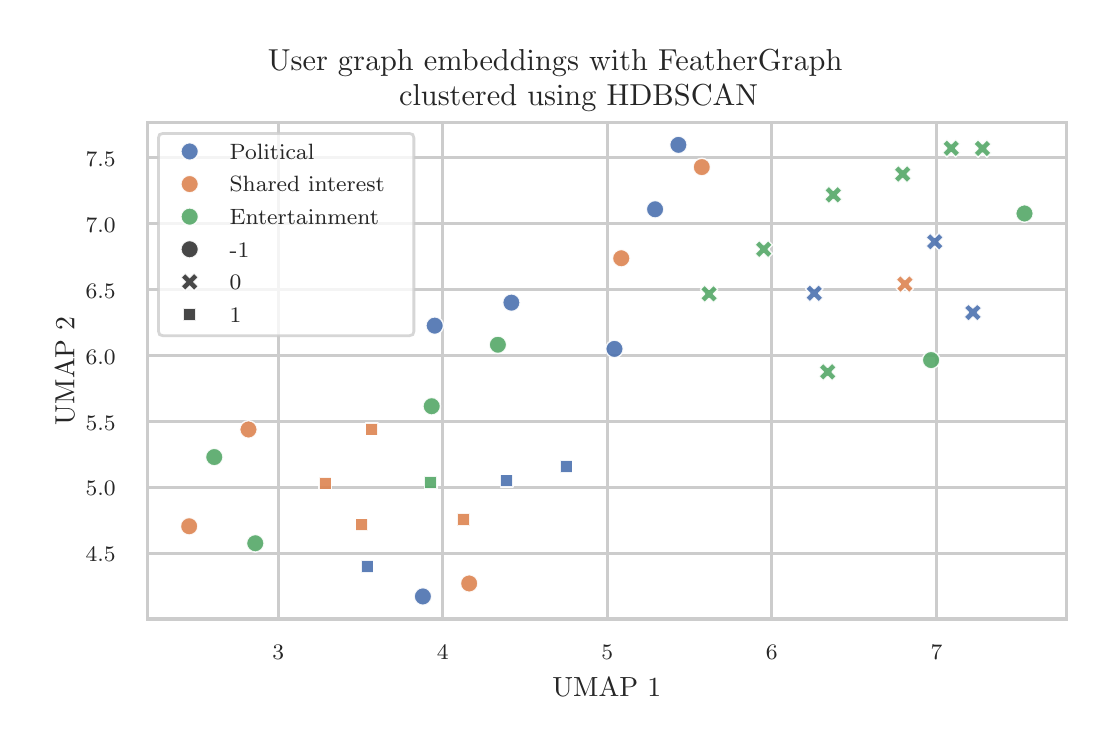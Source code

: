 \begingroup%
\makeatletter%
\begin{pgfpicture}%
\pgfpathrectangle{\pgfpointorigin}{\pgfqpoint{5.293in}{3.486in}}%
\pgfusepath{use as bounding box, clip}%
\begin{pgfscope}%
\pgfsetbuttcap%
\pgfsetmiterjoin%
\definecolor{currentfill}{rgb}{1.0,1.0,1.0}%
\pgfsetfillcolor{currentfill}%
\pgfsetlinewidth{0.0pt}%
\definecolor{currentstroke}{rgb}{1.0,1.0,1.0}%
\pgfsetstrokecolor{currentstroke}%
\pgfsetdash{}{0pt}%
\pgfpathmoveto{\pgfqpoint{0.0in}{0.0in}}%
\pgfpathlineto{\pgfqpoint{5.293in}{0.0in}}%
\pgfpathlineto{\pgfqpoint{5.293in}{3.486in}}%
\pgfpathlineto{\pgfqpoint{0.0in}{3.486in}}%
\pgfpathlineto{\pgfqpoint{0.0in}{0.0in}}%
\pgfpathclose%
\pgfusepath{fill}%
\end{pgfscope}%
\begin{pgfscope}%
\pgfsetbuttcap%
\pgfsetmiterjoin%
\definecolor{currentfill}{rgb}{1.0,1.0,1.0}%
\pgfsetfillcolor{currentfill}%
\pgfsetlinewidth{0.0pt}%
\definecolor{currentstroke}{rgb}{0.0,0.0,0.0}%
\pgfsetstrokecolor{currentstroke}%
\pgfsetstrokeopacity{0.0}%
\pgfsetdash{}{0pt}%
\pgfpathmoveto{\pgfqpoint{0.599in}{0.529in}}%
\pgfpathlineto{\pgfqpoint{5.193in}{0.529in}}%
\pgfpathlineto{\pgfqpoint{5.193in}{3.013in}}%
\pgfpathlineto{\pgfqpoint{0.599in}{3.013in}}%
\pgfpathlineto{\pgfqpoint{0.599in}{0.529in}}%
\pgfpathclose%
\pgfusepath{fill}%
\end{pgfscope}%
\begin{pgfscope}%
\pgfpathrectangle{\pgfqpoint{0.599in}{0.529in}}{\pgfqpoint{4.595in}{2.483in}}%
\pgfusepath{clip}%
\pgfsetroundcap%
\pgfsetroundjoin%
\pgfsetlinewidth{1.004pt}%
\definecolor{currentstroke}{rgb}{0.8,0.8,0.8}%
\pgfsetstrokecolor{currentstroke}%
\pgfsetdash{}{0pt}%
\pgfpathmoveto{\pgfqpoint{1.253in}{0.529in}}%
\pgfpathlineto{\pgfqpoint{1.253in}{3.013in}}%
\pgfusepath{stroke}%
\end{pgfscope}%
\begin{pgfscope}%
\definecolor{textcolor}{rgb}{0.15,0.15,0.15}%
\pgfsetstrokecolor{textcolor}%
\pgfsetfillcolor{textcolor}%
\pgftext[x=1.253in,y=0.397in,,top]{\color{textcolor}{\rmfamily\fontsize{8.0}{9.6}\selectfont\catcode`\^=\active\def^{\ifmmode\sp\else\^{}\fi}\catcode`\%=\active\def%{\%}3}}%
\end{pgfscope}%
\begin{pgfscope}%
\pgfpathrectangle{\pgfqpoint{0.599in}{0.529in}}{\pgfqpoint{4.595in}{2.483in}}%
\pgfusepath{clip}%
\pgfsetroundcap%
\pgfsetroundjoin%
\pgfsetlinewidth{1.004pt}%
\definecolor{currentstroke}{rgb}{0.8,0.8,0.8}%
\pgfsetstrokecolor{currentstroke}%
\pgfsetdash{}{0pt}%
\pgfpathmoveto{\pgfqpoint{2.076in}{0.529in}}%
\pgfpathlineto{\pgfqpoint{2.076in}{3.013in}}%
\pgfusepath{stroke}%
\end{pgfscope}%
\begin{pgfscope}%
\definecolor{textcolor}{rgb}{0.15,0.15,0.15}%
\pgfsetstrokecolor{textcolor}%
\pgfsetfillcolor{textcolor}%
\pgftext[x=2.076in,y=0.397in,,top]{\color{textcolor}{\rmfamily\fontsize{8.0}{9.6}\selectfont\catcode`\^=\active\def^{\ifmmode\sp\else\^{}\fi}\catcode`\%=\active\def%{\%}4}}%
\end{pgfscope}%
\begin{pgfscope}%
\pgfpathrectangle{\pgfqpoint{0.599in}{0.529in}}{\pgfqpoint{4.595in}{2.483in}}%
\pgfusepath{clip}%
\pgfsetroundcap%
\pgfsetroundjoin%
\pgfsetlinewidth{1.004pt}%
\definecolor{currentstroke}{rgb}{0.8,0.8,0.8}%
\pgfsetstrokecolor{currentstroke}%
\pgfsetdash{}{0pt}%
\pgfpathmoveto{\pgfqpoint{2.898in}{0.529in}}%
\pgfpathlineto{\pgfqpoint{2.898in}{3.013in}}%
\pgfusepath{stroke}%
\end{pgfscope}%
\begin{pgfscope}%
\definecolor{textcolor}{rgb}{0.15,0.15,0.15}%
\pgfsetstrokecolor{textcolor}%
\pgfsetfillcolor{textcolor}%
\pgftext[x=2.898in,y=0.397in,,top]{\color{textcolor}{\rmfamily\fontsize{8.0}{9.6}\selectfont\catcode`\^=\active\def^{\ifmmode\sp\else\^{}\fi}\catcode`\%=\active\def%{\%}5}}%
\end{pgfscope}%
\begin{pgfscope}%
\pgfpathrectangle{\pgfqpoint{0.599in}{0.529in}}{\pgfqpoint{4.595in}{2.483in}}%
\pgfusepath{clip}%
\pgfsetroundcap%
\pgfsetroundjoin%
\pgfsetlinewidth{1.004pt}%
\definecolor{currentstroke}{rgb}{0.8,0.8,0.8}%
\pgfsetstrokecolor{currentstroke}%
\pgfsetdash{}{0pt}%
\pgfpathmoveto{\pgfqpoint{3.721in}{0.529in}}%
\pgfpathlineto{\pgfqpoint{3.721in}{3.013in}}%
\pgfusepath{stroke}%
\end{pgfscope}%
\begin{pgfscope}%
\definecolor{textcolor}{rgb}{0.15,0.15,0.15}%
\pgfsetstrokecolor{textcolor}%
\pgfsetfillcolor{textcolor}%
\pgftext[x=3.721in,y=0.397in,,top]{\color{textcolor}{\rmfamily\fontsize{8.0}{9.6}\selectfont\catcode`\^=\active\def^{\ifmmode\sp\else\^{}\fi}\catcode`\%=\active\def%{\%}6}}%
\end{pgfscope}%
\begin{pgfscope}%
\pgfpathrectangle{\pgfqpoint{0.599in}{0.529in}}{\pgfqpoint{4.595in}{2.483in}}%
\pgfusepath{clip}%
\pgfsetroundcap%
\pgfsetroundjoin%
\pgfsetlinewidth{1.004pt}%
\definecolor{currentstroke}{rgb}{0.8,0.8,0.8}%
\pgfsetstrokecolor{currentstroke}%
\pgfsetdash{}{0pt}%
\pgfpathmoveto{\pgfqpoint{4.544in}{0.529in}}%
\pgfpathlineto{\pgfqpoint{4.544in}{3.013in}}%
\pgfusepath{stroke}%
\end{pgfscope}%
\begin{pgfscope}%
\definecolor{textcolor}{rgb}{0.15,0.15,0.15}%
\pgfsetstrokecolor{textcolor}%
\pgfsetfillcolor{textcolor}%
\pgftext[x=4.544in,y=0.397in,,top]{\color{textcolor}{\rmfamily\fontsize{8.0}{9.6}\selectfont\catcode`\^=\active\def^{\ifmmode\sp\else\^{}\fi}\catcode`\%=\active\def%{\%}7}}%
\end{pgfscope}%
\begin{pgfscope}%
\definecolor{textcolor}{rgb}{0.15,0.15,0.15}%
\pgfsetstrokecolor{textcolor}%
\pgfsetfillcolor{textcolor}%
\pgftext[x=2.896in,y=0.234in,,top]{\color{textcolor}{\rmfamily\fontsize{10.0}{12.0}\selectfont\catcode`\^=\active\def^{\ifmmode\sp\else\^{}\fi}\catcode`\%=\active\def%{\%}UMAP 1}}%
\end{pgfscope}%
\begin{pgfscope}%
\pgfpathrectangle{\pgfqpoint{0.599in}{0.529in}}{\pgfqpoint{4.595in}{2.483in}}%
\pgfusepath{clip}%
\pgfsetroundcap%
\pgfsetroundjoin%
\pgfsetlinewidth{1.004pt}%
\definecolor{currentstroke}{rgb}{0.8,0.8,0.8}%
\pgfsetstrokecolor{currentstroke}%
\pgfsetdash{}{0pt}%
\pgfpathmoveto{\pgfqpoint{0.599in}{0.857in}}%
\pgfpathlineto{\pgfqpoint{5.193in}{0.857in}}%
\pgfusepath{stroke}%
\end{pgfscope}%
\begin{pgfscope}%
\definecolor{textcolor}{rgb}{0.15,0.15,0.15}%
\pgfsetstrokecolor{textcolor}%
\pgfsetfillcolor{textcolor}%
\pgftext[x=0.29in, y=0.815in, left, base]{\color{textcolor}{\rmfamily\fontsize{8.0}{9.6}\selectfont\catcode`\^=\active\def^{\ifmmode\sp\else\^{}\fi}\catcode`\%=\active\def%{\%}4.5}}%
\end{pgfscope}%
\begin{pgfscope}%
\pgfpathrectangle{\pgfqpoint{0.599in}{0.529in}}{\pgfqpoint{4.595in}{2.483in}}%
\pgfusepath{clip}%
\pgfsetroundcap%
\pgfsetroundjoin%
\pgfsetlinewidth{1.004pt}%
\definecolor{currentstroke}{rgb}{0.8,0.8,0.8}%
\pgfsetstrokecolor{currentstroke}%
\pgfsetdash{}{0pt}%
\pgfpathmoveto{\pgfqpoint{0.599in}{1.187in}}%
\pgfpathlineto{\pgfqpoint{5.193in}{1.187in}}%
\pgfusepath{stroke}%
\end{pgfscope}%
\begin{pgfscope}%
\definecolor{textcolor}{rgb}{0.15,0.15,0.15}%
\pgfsetstrokecolor{textcolor}%
\pgfsetfillcolor{textcolor}%
\pgftext[x=0.29in, y=1.145in, left, base]{\color{textcolor}{\rmfamily\fontsize{8.0}{9.6}\selectfont\catcode`\^=\active\def^{\ifmmode\sp\else\^{}\fi}\catcode`\%=\active\def%{\%}5.0}}%
\end{pgfscope}%
\begin{pgfscope}%
\pgfpathrectangle{\pgfqpoint{0.599in}{0.529in}}{\pgfqpoint{4.595in}{2.483in}}%
\pgfusepath{clip}%
\pgfsetroundcap%
\pgfsetroundjoin%
\pgfsetlinewidth{1.004pt}%
\definecolor{currentstroke}{rgb}{0.8,0.8,0.8}%
\pgfsetstrokecolor{currentstroke}%
\pgfsetdash{}{0pt}%
\pgfpathmoveto{\pgfqpoint{0.599in}{1.517in}}%
\pgfpathlineto{\pgfqpoint{5.193in}{1.517in}}%
\pgfusepath{stroke}%
\end{pgfscope}%
\begin{pgfscope}%
\definecolor{textcolor}{rgb}{0.15,0.15,0.15}%
\pgfsetstrokecolor{textcolor}%
\pgfsetfillcolor{textcolor}%
\pgftext[x=0.29in, y=1.474in, left, base]{\color{textcolor}{\rmfamily\fontsize{8.0}{9.6}\selectfont\catcode`\^=\active\def^{\ifmmode\sp\else\^{}\fi}\catcode`\%=\active\def%{\%}5.5}}%
\end{pgfscope}%
\begin{pgfscope}%
\pgfpathrectangle{\pgfqpoint{0.599in}{0.529in}}{\pgfqpoint{4.595in}{2.483in}}%
\pgfusepath{clip}%
\pgfsetroundcap%
\pgfsetroundjoin%
\pgfsetlinewidth{1.004pt}%
\definecolor{currentstroke}{rgb}{0.8,0.8,0.8}%
\pgfsetstrokecolor{currentstroke}%
\pgfsetdash{}{0pt}%
\pgfpathmoveto{\pgfqpoint{0.599in}{1.846in}}%
\pgfpathlineto{\pgfqpoint{5.193in}{1.846in}}%
\pgfusepath{stroke}%
\end{pgfscope}%
\begin{pgfscope}%
\definecolor{textcolor}{rgb}{0.15,0.15,0.15}%
\pgfsetstrokecolor{textcolor}%
\pgfsetfillcolor{textcolor}%
\pgftext[x=0.29in, y=1.804in, left, base]{\color{textcolor}{\rmfamily\fontsize{8.0}{9.6}\selectfont\catcode`\^=\active\def^{\ifmmode\sp\else\^{}\fi}\catcode`\%=\active\def%{\%}6.0}}%
\end{pgfscope}%
\begin{pgfscope}%
\pgfpathrectangle{\pgfqpoint{0.599in}{0.529in}}{\pgfqpoint{4.595in}{2.483in}}%
\pgfusepath{clip}%
\pgfsetroundcap%
\pgfsetroundjoin%
\pgfsetlinewidth{1.004pt}%
\definecolor{currentstroke}{rgb}{0.8,0.8,0.8}%
\pgfsetstrokecolor{currentstroke}%
\pgfsetdash{}{0pt}%
\pgfpathmoveto{\pgfqpoint{0.599in}{2.176in}}%
\pgfpathlineto{\pgfqpoint{5.193in}{2.176in}}%
\pgfusepath{stroke}%
\end{pgfscope}%
\begin{pgfscope}%
\definecolor{textcolor}{rgb}{0.15,0.15,0.15}%
\pgfsetstrokecolor{textcolor}%
\pgfsetfillcolor{textcolor}%
\pgftext[x=0.29in, y=2.134in, left, base]{\color{textcolor}{\rmfamily\fontsize{8.0}{9.6}\selectfont\catcode`\^=\active\def^{\ifmmode\sp\else\^{}\fi}\catcode`\%=\active\def%{\%}6.5}}%
\end{pgfscope}%
\begin{pgfscope}%
\pgfpathrectangle{\pgfqpoint{0.599in}{0.529in}}{\pgfqpoint{4.595in}{2.483in}}%
\pgfusepath{clip}%
\pgfsetroundcap%
\pgfsetroundjoin%
\pgfsetlinewidth{1.004pt}%
\definecolor{currentstroke}{rgb}{0.8,0.8,0.8}%
\pgfsetstrokecolor{currentstroke}%
\pgfsetdash{}{0pt}%
\pgfpathmoveto{\pgfqpoint{0.599in}{2.506in}}%
\pgfpathlineto{\pgfqpoint{5.193in}{2.506in}}%
\pgfusepath{stroke}%
\end{pgfscope}%
\begin{pgfscope}%
\definecolor{textcolor}{rgb}{0.15,0.15,0.15}%
\pgfsetstrokecolor{textcolor}%
\pgfsetfillcolor{textcolor}%
\pgftext[x=0.29in, y=2.464in, left, base]{\color{textcolor}{\rmfamily\fontsize{8.0}{9.6}\selectfont\catcode`\^=\active\def^{\ifmmode\sp\else\^{}\fi}\catcode`\%=\active\def%{\%}7.0}}%
\end{pgfscope}%
\begin{pgfscope}%
\pgfpathrectangle{\pgfqpoint{0.599in}{0.529in}}{\pgfqpoint{4.595in}{2.483in}}%
\pgfusepath{clip}%
\pgfsetroundcap%
\pgfsetroundjoin%
\pgfsetlinewidth{1.004pt}%
\definecolor{currentstroke}{rgb}{0.8,0.8,0.8}%
\pgfsetstrokecolor{currentstroke}%
\pgfsetdash{}{0pt}%
\pgfpathmoveto{\pgfqpoint{0.599in}{2.836in}}%
\pgfpathlineto{\pgfqpoint{5.193in}{2.836in}}%
\pgfusepath{stroke}%
\end{pgfscope}%
\begin{pgfscope}%
\definecolor{textcolor}{rgb}{0.15,0.15,0.15}%
\pgfsetstrokecolor{textcolor}%
\pgfsetfillcolor{textcolor}%
\pgftext[x=0.29in, y=2.794in, left, base]{\color{textcolor}{\rmfamily\fontsize{8.0}{9.6}\selectfont\catcode`\^=\active\def^{\ifmmode\sp\else\^{}\fi}\catcode`\%=\active\def%{\%}7.5}}%
\end{pgfscope}%
\begin{pgfscope}%
\definecolor{textcolor}{rgb}{0.15,0.15,0.15}%
\pgfsetstrokecolor{textcolor}%
\pgfsetfillcolor{textcolor}%
\pgftext[x=0.234in,y=1.771in,,bottom,rotate=90.0]{\color{textcolor}{\rmfamily\fontsize{10.0}{12.0}\selectfont\catcode`\^=\active\def^{\ifmmode\sp\else\^{}\fi}\catcode`\%=\active\def%{\%}UMAP 2}}%
\end{pgfscope}%
\begin{pgfscope}%
\pgfpathrectangle{\pgfqpoint{0.599in}{0.529in}}{\pgfqpoint{4.595in}{2.483in}}%
\pgfusepath{clip}%
\pgfsetbuttcap%
\pgfsetroundjoin%
\definecolor{currentfill}{rgb}{0.298,0.447,0.69}%
\pgfsetfillcolor{currentfill}%
\pgfsetfillopacity{0.9}%
\pgfsetlinewidth{0.508pt}%
\definecolor{currentstroke}{rgb}{1.0,1.0,1.0}%
\pgfsetstrokecolor{currentstroke}%
\pgfsetstrokeopacity{0.9}%
\pgfsetdash{}{0pt}%
\pgfpathmoveto{\pgfqpoint{2.035in}{1.952in}}%
\pgfpathcurveto{\pgfqpoint{2.047in}{1.952in}}{\pgfqpoint{2.058in}{1.957in}}{\pgfqpoint{2.066in}{1.965in}}%
\pgfpathcurveto{\pgfqpoint{2.074in}{1.974in}}{\pgfqpoint{2.079in}{1.985in}}{\pgfqpoint{2.079in}{1.996in}}%
\pgfpathcurveto{\pgfqpoint{2.079in}{2.008in}}{\pgfqpoint{2.074in}{2.019in}}{\pgfqpoint{2.066in}{2.027in}}%
\pgfpathcurveto{\pgfqpoint{2.058in}{2.036in}}{\pgfqpoint{2.047in}{2.04in}}{\pgfqpoint{2.035in}{2.04in}}%
\pgfpathcurveto{\pgfqpoint{2.023in}{2.04in}}{\pgfqpoint{2.012in}{2.036in}}{\pgfqpoint{2.004in}{2.027in}}%
\pgfpathcurveto{\pgfqpoint{1.996in}{2.019in}}{\pgfqpoint{1.991in}{2.008in}}{\pgfqpoint{1.991in}{1.996in}}%
\pgfpathcurveto{\pgfqpoint{1.991in}{1.985in}}{\pgfqpoint{1.996in}{1.974in}}{\pgfqpoint{2.004in}{1.965in}}%
\pgfpathcurveto{\pgfqpoint{2.012in}{1.957in}}{\pgfqpoint{2.023in}{1.952in}}{\pgfqpoint{2.035in}{1.952in}}%
\pgfpathlineto{\pgfqpoint{2.035in}{1.952in}}%
\pgfpathclose%
\pgfusepath{stroke,fill}%
\end{pgfscope}%
\begin{pgfscope}%
\pgfpathrectangle{\pgfqpoint{0.599in}{0.529in}}{\pgfqpoint{4.595in}{2.483in}}%
\pgfusepath{clip}%
\pgfsetbuttcap%
\pgfsetroundjoin%
\definecolor{currentfill}{rgb}{0.867,0.518,0.322}%
\pgfsetfillcolor{currentfill}%
\pgfsetfillopacity{0.9}%
\pgfsetlinewidth{0.508pt}%
\definecolor{currentstroke}{rgb}{1.0,1.0,1.0}%
\pgfsetstrokecolor{currentstroke}%
\pgfsetstrokeopacity{0.9}%
\pgfsetdash{}{0pt}%
\pgfpathmoveto{\pgfqpoint{1.64in}{1.031in}}%
\pgfpathlineto{\pgfqpoint{1.64in}{0.969in}}%
\pgfpathlineto{\pgfqpoint{1.702in}{0.969in}}%
\pgfpathlineto{\pgfqpoint{1.702in}{1.031in}}%
\pgfpathlineto{\pgfqpoint{1.64in}{1.031in}}%
\pgfpathclose%
\pgfusepath{stroke,fill}%
\end{pgfscope}%
\begin{pgfscope}%
\pgfpathrectangle{\pgfqpoint{0.599in}{0.529in}}{\pgfqpoint{4.595in}{2.483in}}%
\pgfusepath{clip}%
\pgfsetbuttcap%
\pgfsetroundjoin%
\definecolor{currentfill}{rgb}{0.333,0.659,0.408}%
\pgfsetfillcolor{currentfill}%
\pgfsetfillopacity{0.9}%
\pgfsetlinewidth{0.508pt}%
\definecolor{currentstroke}{rgb}{1.0,1.0,1.0}%
\pgfsetstrokecolor{currentstroke}%
\pgfsetstrokeopacity{0.9}%
\pgfsetdash{}{0pt}%
\pgfpathmoveto{\pgfqpoint{4.353in}{2.71in}}%
\pgfpathlineto{\pgfqpoint{4.375in}{2.732in}}%
\pgfpathlineto{\pgfqpoint{4.397in}{2.71in}}%
\pgfpathlineto{\pgfqpoint{4.419in}{2.732in}}%
\pgfpathlineto{\pgfqpoint{4.397in}{2.754in}}%
\pgfpathlineto{\pgfqpoint{4.419in}{2.776in}}%
\pgfpathlineto{\pgfqpoint{4.397in}{2.798in}}%
\pgfpathlineto{\pgfqpoint{4.375in}{2.776in}}%
\pgfpathlineto{\pgfqpoint{4.353in}{2.798in}}%
\pgfpathlineto{\pgfqpoint{4.331in}{2.776in}}%
\pgfpathlineto{\pgfqpoint{4.353in}{2.754in}}%
\pgfpathlineto{\pgfqpoint{4.331in}{2.732in}}%
\pgfpathlineto{\pgfqpoint{4.353in}{2.71in}}%
\pgfpathclose%
\pgfusepath{stroke,fill}%
\end{pgfscope}%
\begin{pgfscope}%
\pgfpathrectangle{\pgfqpoint{0.599in}{0.529in}}{\pgfqpoint{4.595in}{2.483in}}%
\pgfusepath{clip}%
\pgfsetbuttcap%
\pgfsetroundjoin%
\definecolor{currentfill}{rgb}{0.298,0.447,0.69}%
\pgfsetfillcolor{currentfill}%
\pgfsetfillopacity{0.9}%
\pgfsetlinewidth{0.508pt}%
\definecolor{currentstroke}{rgb}{1.0,1.0,1.0}%
\pgfsetstrokecolor{currentstroke}%
\pgfsetstrokeopacity{0.9}%
\pgfsetdash{}{0pt}%
\pgfpathmoveto{\pgfqpoint{3.911in}{2.114in}}%
\pgfpathlineto{\pgfqpoint{3.933in}{2.136in}}%
\pgfpathlineto{\pgfqpoint{3.955in}{2.114in}}%
\pgfpathlineto{\pgfqpoint{3.977in}{2.136in}}%
\pgfpathlineto{\pgfqpoint{3.955in}{2.158in}}%
\pgfpathlineto{\pgfqpoint{3.977in}{2.18in}}%
\pgfpathlineto{\pgfqpoint{3.955in}{2.202in}}%
\pgfpathlineto{\pgfqpoint{3.933in}{2.18in}}%
\pgfpathlineto{\pgfqpoint{3.911in}{2.202in}}%
\pgfpathlineto{\pgfqpoint{3.889in}{2.18in}}%
\pgfpathlineto{\pgfqpoint{3.911in}{2.158in}}%
\pgfpathlineto{\pgfqpoint{3.889in}{2.136in}}%
\pgfpathlineto{\pgfqpoint{3.911in}{2.114in}}%
\pgfpathclose%
\pgfusepath{stroke,fill}%
\end{pgfscope}%
\begin{pgfscope}%
\pgfpathrectangle{\pgfqpoint{0.599in}{0.529in}}{\pgfqpoint{4.595in}{2.483in}}%
\pgfusepath{clip}%
\pgfsetbuttcap%
\pgfsetroundjoin%
\definecolor{currentfill}{rgb}{0.298,0.447,0.69}%
\pgfsetfillcolor{currentfill}%
\pgfsetfillopacity{0.9}%
\pgfsetlinewidth{0.508pt}%
\definecolor{currentstroke}{rgb}{1.0,1.0,1.0}%
\pgfsetstrokecolor{currentstroke}%
\pgfsetstrokeopacity{0.9}%
\pgfsetdash{}{0pt}%
\pgfpathmoveto{\pgfqpoint{4.513in}{2.372in}}%
\pgfpathlineto{\pgfqpoint{4.535in}{2.394in}}%
\pgfpathlineto{\pgfqpoint{4.557in}{2.372in}}%
\pgfpathlineto{\pgfqpoint{4.579in}{2.394in}}%
\pgfpathlineto{\pgfqpoint{4.557in}{2.416in}}%
\pgfpathlineto{\pgfqpoint{4.579in}{2.437in}}%
\pgfpathlineto{\pgfqpoint{4.557in}{2.459in}}%
\pgfpathlineto{\pgfqpoint{4.535in}{2.437in}}%
\pgfpathlineto{\pgfqpoint{4.513in}{2.459in}}%
\pgfpathlineto{\pgfqpoint{4.491in}{2.437in}}%
\pgfpathlineto{\pgfqpoint{4.513in}{2.416in}}%
\pgfpathlineto{\pgfqpoint{4.491in}{2.394in}}%
\pgfpathlineto{\pgfqpoint{4.513in}{2.372in}}%
\pgfpathclose%
\pgfusepath{stroke,fill}%
\end{pgfscope}%
\begin{pgfscope}%
\pgfpathrectangle{\pgfqpoint{0.599in}{0.529in}}{\pgfqpoint{4.595in}{2.483in}}%
\pgfusepath{clip}%
\pgfsetbuttcap%
\pgfsetroundjoin%
\definecolor{currentfill}{rgb}{0.867,0.518,0.322}%
\pgfsetfillcolor{currentfill}%
\pgfsetfillopacity{0.9}%
\pgfsetlinewidth{0.508pt}%
\definecolor{currentstroke}{rgb}{1.0,1.0,1.0}%
\pgfsetstrokecolor{currentstroke}%
\pgfsetstrokeopacity{0.9}%
\pgfsetdash{}{0pt}%
\pgfpathmoveto{\pgfqpoint{1.456in}{1.239in}}%
\pgfpathlineto{\pgfqpoint{1.456in}{1.177in}}%
\pgfpathlineto{\pgfqpoint{1.518in}{1.177in}}%
\pgfpathlineto{\pgfqpoint{1.518in}{1.239in}}%
\pgfpathlineto{\pgfqpoint{1.456in}{1.239in}}%
\pgfpathclose%
\pgfusepath{stroke,fill}%
\end{pgfscope}%
\begin{pgfscope}%
\pgfpathrectangle{\pgfqpoint{0.599in}{0.529in}}{\pgfqpoint{4.595in}{2.483in}}%
\pgfusepath{clip}%
\pgfsetbuttcap%
\pgfsetroundjoin%
\definecolor{currentfill}{rgb}{0.333,0.659,0.408}%
\pgfsetfillcolor{currentfill}%
\pgfsetfillopacity{0.9}%
\pgfsetlinewidth{0.508pt}%
\definecolor{currentstroke}{rgb}{1.0,1.0,1.0}%
\pgfsetstrokecolor{currentstroke}%
\pgfsetstrokeopacity{0.9}%
\pgfsetdash{}{0pt}%
\pgfpathmoveto{\pgfqpoint{1.138in}{0.864in}}%
\pgfpathcurveto{\pgfqpoint{1.15in}{0.864in}}{\pgfqpoint{1.161in}{0.869in}}{\pgfqpoint{1.169in}{0.877in}}%
\pgfpathcurveto{\pgfqpoint{1.177in}{0.885in}}{\pgfqpoint{1.182in}{0.896in}}{\pgfqpoint{1.182in}{0.908in}}%
\pgfpathcurveto{\pgfqpoint{1.182in}{0.92in}}{\pgfqpoint{1.177in}{0.931in}}{\pgfqpoint{1.169in}{0.939in}}%
\pgfpathcurveto{\pgfqpoint{1.161in}{0.947in}}{\pgfqpoint{1.15in}{0.952in}}{\pgfqpoint{1.138in}{0.952in}}%
\pgfpathcurveto{\pgfqpoint{1.127in}{0.952in}}{\pgfqpoint{1.115in}{0.947in}}{\pgfqpoint{1.107in}{0.939in}}%
\pgfpathcurveto{\pgfqpoint{1.099in}{0.931in}}{\pgfqpoint{1.094in}{0.92in}}{\pgfqpoint{1.094in}{0.908in}}%
\pgfpathcurveto{\pgfqpoint{1.094in}{0.896in}}{\pgfqpoint{1.099in}{0.885in}}{\pgfqpoint{1.107in}{0.877in}}%
\pgfpathcurveto{\pgfqpoint{1.115in}{0.869in}}{\pgfqpoint{1.127in}{0.864in}}{\pgfqpoint{1.138in}{0.864in}}%
\pgfpathlineto{\pgfqpoint{1.138in}{0.864in}}%
\pgfpathclose%
\pgfusepath{stroke,fill}%
\end{pgfscope}%
\begin{pgfscope}%
\pgfpathrectangle{\pgfqpoint{0.599in}{0.529in}}{\pgfqpoint{4.595in}{2.483in}}%
\pgfusepath{clip}%
\pgfsetbuttcap%
\pgfsetroundjoin%
\definecolor{currentfill}{rgb}{0.333,0.659,0.408}%
\pgfsetfillcolor{currentfill}%
\pgfsetfillopacity{0.9}%
\pgfsetlinewidth{0.508pt}%
\definecolor{currentstroke}{rgb}{1.0,1.0,1.0}%
\pgfsetstrokecolor{currentstroke}%
\pgfsetstrokeopacity{0.9}%
\pgfsetdash{}{0pt}%
\pgfpathmoveto{\pgfqpoint{3.385in}{2.111in}}%
\pgfpathlineto{\pgfqpoint{3.407in}{2.133in}}%
\pgfpathlineto{\pgfqpoint{3.429in}{2.111in}}%
\pgfpathlineto{\pgfqpoint{3.451in}{2.133in}}%
\pgfpathlineto{\pgfqpoint{3.429in}{2.155in}}%
\pgfpathlineto{\pgfqpoint{3.451in}{2.177in}}%
\pgfpathlineto{\pgfqpoint{3.429in}{2.199in}}%
\pgfpathlineto{\pgfqpoint{3.407in}{2.177in}}%
\pgfpathlineto{\pgfqpoint{3.385in}{2.199in}}%
\pgfpathlineto{\pgfqpoint{3.363in}{2.177in}}%
\pgfpathlineto{\pgfqpoint{3.385in}{2.155in}}%
\pgfpathlineto{\pgfqpoint{3.363in}{2.133in}}%
\pgfpathlineto{\pgfqpoint{3.385in}{2.111in}}%
\pgfpathclose%
\pgfusepath{stroke,fill}%
\end{pgfscope}%
\begin{pgfscope}%
\pgfpathrectangle{\pgfqpoint{0.599in}{0.529in}}{\pgfqpoint{4.595in}{2.483in}}%
\pgfusepath{clip}%
\pgfsetbuttcap%
\pgfsetroundjoin%
\definecolor{currentfill}{rgb}{0.298,0.447,0.69}%
\pgfsetfillcolor{currentfill}%
\pgfsetfillopacity{0.9}%
\pgfsetlinewidth{0.508pt}%
\definecolor{currentstroke}{rgb}{1.0,1.0,1.0}%
\pgfsetstrokecolor{currentstroke}%
\pgfsetstrokeopacity{0.9}%
\pgfsetdash{}{0pt}%
\pgfpathmoveto{\pgfqpoint{3.137in}{2.534in}}%
\pgfpathcurveto{\pgfqpoint{3.149in}{2.534in}}{\pgfqpoint{3.16in}{2.538in}}{\pgfqpoint{3.168in}{2.547in}}%
\pgfpathcurveto{\pgfqpoint{3.176in}{2.555in}}{\pgfqpoint{3.181in}{2.566in}}{\pgfqpoint{3.181in}{2.578in}}%
\pgfpathcurveto{\pgfqpoint{3.181in}{2.589in}}{\pgfqpoint{3.176in}{2.601in}}{\pgfqpoint{3.168in}{2.609in}}%
\pgfpathcurveto{\pgfqpoint{3.16in}{2.617in}}{\pgfqpoint{3.149in}{2.622in}}{\pgfqpoint{3.137in}{2.622in}}%
\pgfpathcurveto{\pgfqpoint{3.126in}{2.622in}}{\pgfqpoint{3.114in}{2.617in}}{\pgfqpoint{3.106in}{2.609in}}%
\pgfpathcurveto{\pgfqpoint{3.098in}{2.601in}}{\pgfqpoint{3.093in}{2.589in}}{\pgfqpoint{3.093in}{2.578in}}%
\pgfpathcurveto{\pgfqpoint{3.093in}{2.566in}}{\pgfqpoint{3.098in}{2.555in}}{\pgfqpoint{3.106in}{2.547in}}%
\pgfpathcurveto{\pgfqpoint{3.114in}{2.538in}}{\pgfqpoint{3.126in}{2.534in}}{\pgfqpoint{3.137in}{2.534in}}%
\pgfpathlineto{\pgfqpoint{3.137in}{2.534in}}%
\pgfpathclose%
\pgfusepath{stroke,fill}%
\end{pgfscope}%
\begin{pgfscope}%
\pgfpathrectangle{\pgfqpoint{0.599in}{0.529in}}{\pgfqpoint{4.595in}{2.483in}}%
\pgfusepath{clip}%
\pgfsetbuttcap%
\pgfsetroundjoin%
\definecolor{currentfill}{rgb}{0.333,0.659,0.408}%
\pgfsetfillcolor{currentfill}%
\pgfsetfillopacity{0.9}%
\pgfsetlinewidth{0.508pt}%
\definecolor{currentstroke}{rgb}{1.0,1.0,1.0}%
\pgfsetstrokecolor{currentstroke}%
\pgfsetstrokeopacity{0.9}%
\pgfsetdash{}{0pt}%
\pgfpathmoveto{\pgfqpoint{3.978in}{1.721in}}%
\pgfpathlineto{\pgfqpoint{4.0in}{1.743in}}%
\pgfpathlineto{\pgfqpoint{4.022in}{1.721in}}%
\pgfpathlineto{\pgfqpoint{4.044in}{1.743in}}%
\pgfpathlineto{\pgfqpoint{4.022in}{1.765in}}%
\pgfpathlineto{\pgfqpoint{4.044in}{1.787in}}%
\pgfpathlineto{\pgfqpoint{4.022in}{1.809in}}%
\pgfpathlineto{\pgfqpoint{4.0in}{1.787in}}%
\pgfpathlineto{\pgfqpoint{3.978in}{1.809in}}%
\pgfpathlineto{\pgfqpoint{3.956in}{1.787in}}%
\pgfpathlineto{\pgfqpoint{3.978in}{1.765in}}%
\pgfpathlineto{\pgfqpoint{3.956in}{1.743in}}%
\pgfpathlineto{\pgfqpoint{3.978in}{1.721in}}%
\pgfpathclose%
\pgfusepath{stroke,fill}%
\end{pgfscope}%
\begin{pgfscope}%
\pgfpathrectangle{\pgfqpoint{0.599in}{0.529in}}{\pgfqpoint{4.595in}{2.483in}}%
\pgfusepath{clip}%
\pgfsetbuttcap%
\pgfsetroundjoin%
\definecolor{currentfill}{rgb}{0.333,0.659,0.408}%
\pgfsetfillcolor{currentfill}%
\pgfsetfillopacity{0.9}%
\pgfsetlinewidth{0.508pt}%
\definecolor{currentstroke}{rgb}{1.0,1.0,1.0}%
\pgfsetstrokecolor{currentstroke}%
\pgfsetstrokeopacity{0.9}%
\pgfsetdash{}{0pt}%
\pgfpathmoveto{\pgfqpoint{4.596in}{2.839in}}%
\pgfpathlineto{\pgfqpoint{4.618in}{2.861in}}%
\pgfpathlineto{\pgfqpoint{4.64in}{2.839in}}%
\pgfpathlineto{\pgfqpoint{4.662in}{2.861in}}%
\pgfpathlineto{\pgfqpoint{4.64in}{2.883in}}%
\pgfpathlineto{\pgfqpoint{4.662in}{2.905in}}%
\pgfpathlineto{\pgfqpoint{4.64in}{2.927in}}%
\pgfpathlineto{\pgfqpoint{4.618in}{2.905in}}%
\pgfpathlineto{\pgfqpoint{4.596in}{2.927in}}%
\pgfpathlineto{\pgfqpoint{4.574in}{2.905in}}%
\pgfpathlineto{\pgfqpoint{4.596in}{2.883in}}%
\pgfpathlineto{\pgfqpoint{4.574in}{2.861in}}%
\pgfpathlineto{\pgfqpoint{4.596in}{2.839in}}%
\pgfpathclose%
\pgfusepath{stroke,fill}%
\end{pgfscope}%
\begin{pgfscope}%
\pgfpathrectangle{\pgfqpoint{0.599in}{0.529in}}{\pgfqpoint{4.595in}{2.483in}}%
\pgfusepath{clip}%
\pgfsetbuttcap%
\pgfsetroundjoin%
\definecolor{currentfill}{rgb}{0.333,0.659,0.408}%
\pgfsetfillcolor{currentfill}%
\pgfsetfillopacity{0.9}%
\pgfsetlinewidth{0.508pt}%
\definecolor{currentstroke}{rgb}{1.0,1.0,1.0}%
\pgfsetstrokecolor{currentstroke}%
\pgfsetstrokeopacity{0.9}%
\pgfsetdash{}{0pt}%
\pgfpathmoveto{\pgfqpoint{2.02in}{1.549in}}%
\pgfpathcurveto{\pgfqpoint{2.032in}{1.549in}}{\pgfqpoint{2.043in}{1.554in}}{\pgfqpoint{2.051in}{1.562in}}%
\pgfpathcurveto{\pgfqpoint{2.06in}{1.571in}}{\pgfqpoint{2.064in}{1.582in}}{\pgfqpoint{2.064in}{1.593in}}%
\pgfpathcurveto{\pgfqpoint{2.064in}{1.605in}}{\pgfqpoint{2.06in}{1.616in}}{\pgfqpoint{2.051in}{1.624in}}%
\pgfpathcurveto{\pgfqpoint{2.043in}{1.633in}}{\pgfqpoint{2.032in}{1.637in}}{\pgfqpoint{2.02in}{1.637in}}%
\pgfpathcurveto{\pgfqpoint{2.009in}{1.637in}}{\pgfqpoint{1.997in}{1.633in}}{\pgfqpoint{1.989in}{1.624in}}%
\pgfpathcurveto{\pgfqpoint{1.981in}{1.616in}}{\pgfqpoint{1.976in}{1.605in}}{\pgfqpoint{1.976in}{1.593in}}%
\pgfpathcurveto{\pgfqpoint{1.976in}{1.582in}}{\pgfqpoint{1.981in}{1.571in}}{\pgfqpoint{1.989in}{1.562in}}%
\pgfpathcurveto{\pgfqpoint{1.997in}{1.554in}}{\pgfqpoint{2.009in}{1.549in}}{\pgfqpoint{2.02in}{1.549in}}%
\pgfpathlineto{\pgfqpoint{2.02in}{1.549in}}%
\pgfpathclose%
\pgfusepath{stroke,fill}%
\end{pgfscope}%
\begin{pgfscope}%
\pgfpathrectangle{\pgfqpoint{0.599in}{0.529in}}{\pgfqpoint{4.595in}{2.483in}}%
\pgfusepath{clip}%
\pgfsetbuttcap%
\pgfsetroundjoin%
\definecolor{currentfill}{rgb}{0.298,0.447,0.69}%
\pgfsetfillcolor{currentfill}%
\pgfsetfillopacity{0.9}%
\pgfsetlinewidth{0.508pt}%
\definecolor{currentstroke}{rgb}{1.0,1.0,1.0}%
\pgfsetstrokecolor{currentstroke}%
\pgfsetstrokeopacity{0.9}%
\pgfsetdash{}{0pt}%
\pgfpathmoveto{\pgfqpoint{2.419in}{2.067in}}%
\pgfpathcurveto{\pgfqpoint{2.43in}{2.067in}}{\pgfqpoint{2.441in}{2.072in}}{\pgfqpoint{2.45in}{2.08in}}%
\pgfpathcurveto{\pgfqpoint{2.458in}{2.089in}}{\pgfqpoint{2.462in}{2.1in}}{\pgfqpoint{2.462in}{2.111in}}%
\pgfpathcurveto{\pgfqpoint{2.462in}{2.123in}}{\pgfqpoint{2.458in}{2.134in}}{\pgfqpoint{2.45in}{2.142in}}%
\pgfpathcurveto{\pgfqpoint{2.441in}{2.151in}}{\pgfqpoint{2.43in}{2.155in}}{\pgfqpoint{2.419in}{2.155in}}%
\pgfpathcurveto{\pgfqpoint{2.407in}{2.155in}}{\pgfqpoint{2.396in}{2.151in}}{\pgfqpoint{2.387in}{2.142in}}%
\pgfpathcurveto{\pgfqpoint{2.379in}{2.134in}}{\pgfqpoint{2.375in}{2.123in}}{\pgfqpoint{2.375in}{2.111in}}%
\pgfpathcurveto{\pgfqpoint{2.375in}{2.1in}}{\pgfqpoint{2.379in}{2.089in}}{\pgfqpoint{2.387in}{2.08in}}%
\pgfpathcurveto{\pgfqpoint{2.396in}{2.072in}}{\pgfqpoint{2.407in}{2.067in}}{\pgfqpoint{2.419in}{2.067in}}%
\pgfpathlineto{\pgfqpoint{2.419in}{2.067in}}%
\pgfpathclose%
\pgfusepath{stroke,fill}%
\end{pgfscope}%
\begin{pgfscope}%
\pgfpathrectangle{\pgfqpoint{0.599in}{0.529in}}{\pgfqpoint{4.595in}{2.483in}}%
\pgfusepath{clip}%
\pgfsetbuttcap%
\pgfsetroundjoin%
\definecolor{currentfill}{rgb}{0.333,0.659,0.408}%
\pgfsetfillcolor{currentfill}%
\pgfsetfillopacity{0.9}%
\pgfsetlinewidth{0.508pt}%
\definecolor{currentstroke}{rgb}{1.0,1.0,1.0}%
\pgfsetstrokecolor{currentstroke}%
\pgfsetstrokeopacity{0.9}%
\pgfsetdash{}{0pt}%
\pgfpathmoveto{\pgfqpoint{3.658in}{2.334in}}%
\pgfpathlineto{\pgfqpoint{3.68in}{2.356in}}%
\pgfpathlineto{\pgfqpoint{3.702in}{2.334in}}%
\pgfpathlineto{\pgfqpoint{3.724in}{2.356in}}%
\pgfpathlineto{\pgfqpoint{3.702in}{2.378in}}%
\pgfpathlineto{\pgfqpoint{3.724in}{2.4in}}%
\pgfpathlineto{\pgfqpoint{3.702in}{2.422in}}%
\pgfpathlineto{\pgfqpoint{3.68in}{2.4in}}%
\pgfpathlineto{\pgfqpoint{3.658in}{2.422in}}%
\pgfpathlineto{\pgfqpoint{3.636in}{2.4in}}%
\pgfpathlineto{\pgfqpoint{3.658in}{2.378in}}%
\pgfpathlineto{\pgfqpoint{3.636in}{2.356in}}%
\pgfpathlineto{\pgfqpoint{3.658in}{2.334in}}%
\pgfpathclose%
\pgfusepath{stroke,fill}%
\end{pgfscope}%
\begin{pgfscope}%
\pgfpathrectangle{\pgfqpoint{0.599in}{0.529in}}{\pgfqpoint{4.595in}{2.483in}}%
\pgfusepath{clip}%
\pgfsetbuttcap%
\pgfsetroundjoin%
\definecolor{currentfill}{rgb}{0.867,0.518,0.322}%
\pgfsetfillcolor{currentfill}%
\pgfsetfillopacity{0.9}%
\pgfsetlinewidth{0.508pt}%
\definecolor{currentstroke}{rgb}{1.0,1.0,1.0}%
\pgfsetstrokecolor{currentstroke}%
\pgfsetstrokeopacity{0.9}%
\pgfsetdash{}{0pt}%
\pgfpathmoveto{\pgfqpoint{1.69in}{1.51in}}%
\pgfpathlineto{\pgfqpoint{1.69in}{1.448in}}%
\pgfpathlineto{\pgfqpoint{1.752in}{1.448in}}%
\pgfpathlineto{\pgfqpoint{1.752in}{1.51in}}%
\pgfpathlineto{\pgfqpoint{1.69in}{1.51in}}%
\pgfpathclose%
\pgfusepath{stroke,fill}%
\end{pgfscope}%
\begin{pgfscope}%
\pgfpathrectangle{\pgfqpoint{0.599in}{0.529in}}{\pgfqpoint{4.595in}{2.483in}}%
\pgfusepath{clip}%
\pgfsetbuttcap%
\pgfsetroundjoin%
\definecolor{currentfill}{rgb}{0.298,0.447,0.69}%
\pgfsetfillcolor{currentfill}%
\pgfsetfillopacity{0.9}%
\pgfsetlinewidth{0.508pt}%
\definecolor{currentstroke}{rgb}{1.0,1.0,1.0}%
\pgfsetstrokecolor{currentstroke}%
\pgfsetstrokeopacity{0.9}%
\pgfsetdash{}{0pt}%
\pgfpathmoveto{\pgfqpoint{2.364in}{1.251in}}%
\pgfpathlineto{\pgfqpoint{2.364in}{1.189in}}%
\pgfpathlineto{\pgfqpoint{2.426in}{1.189in}}%
\pgfpathlineto{\pgfqpoint{2.426in}{1.251in}}%
\pgfpathlineto{\pgfqpoint{2.364in}{1.251in}}%
\pgfpathclose%
\pgfusepath{stroke,fill}%
\end{pgfscope}%
\begin{pgfscope}%
\pgfpathrectangle{\pgfqpoint{0.599in}{0.529in}}{\pgfqpoint{4.595in}{2.483in}}%
\pgfusepath{clip}%
\pgfsetbuttcap%
\pgfsetroundjoin%
\definecolor{currentfill}{rgb}{0.298,0.447,0.69}%
\pgfsetfillcolor{currentfill}%
\pgfsetfillopacity{0.9}%
\pgfsetlinewidth{0.508pt}%
\definecolor{currentstroke}{rgb}{1.0,1.0,1.0}%
\pgfsetstrokecolor{currentstroke}%
\pgfsetstrokeopacity{0.9}%
\pgfsetdash{}{0pt}%
\pgfpathmoveto{\pgfqpoint{3.254in}{2.856in}}%
\pgfpathcurveto{\pgfqpoint{3.265in}{2.856in}}{\pgfqpoint{3.276in}{2.861in}}{\pgfqpoint{3.285in}{2.869in}}%
\pgfpathcurveto{\pgfqpoint{3.293in}{2.877in}}{\pgfqpoint{3.297in}{2.888in}}{\pgfqpoint{3.297in}{2.9in}}%
\pgfpathcurveto{\pgfqpoint{3.297in}{2.912in}}{\pgfqpoint{3.293in}{2.923in}}{\pgfqpoint{3.285in}{2.931in}}%
\pgfpathcurveto{\pgfqpoint{3.276in}{2.939in}}{\pgfqpoint{3.265in}{2.944in}}{\pgfqpoint{3.254in}{2.944in}}%
\pgfpathcurveto{\pgfqpoint{3.242in}{2.944in}}{\pgfqpoint{3.231in}{2.939in}}{\pgfqpoint{3.223in}{2.931in}}%
\pgfpathcurveto{\pgfqpoint{3.214in}{2.923in}}{\pgfqpoint{3.21in}{2.912in}}{\pgfqpoint{3.21in}{2.9in}}%
\pgfpathcurveto{\pgfqpoint{3.21in}{2.888in}}{\pgfqpoint{3.214in}{2.877in}}{\pgfqpoint{3.223in}{2.869in}}%
\pgfpathcurveto{\pgfqpoint{3.231in}{2.861in}}{\pgfqpoint{3.242in}{2.856in}}{\pgfqpoint{3.254in}{2.856in}}%
\pgfpathlineto{\pgfqpoint{3.254in}{2.856in}}%
\pgfpathclose%
\pgfusepath{stroke,fill}%
\end{pgfscope}%
\begin{pgfscope}%
\pgfpathrectangle{\pgfqpoint{0.599in}{0.529in}}{\pgfqpoint{4.595in}{2.483in}}%
\pgfusepath{clip}%
\pgfsetbuttcap%
\pgfsetroundjoin%
\definecolor{currentfill}{rgb}{0.867,0.518,0.322}%
\pgfsetfillcolor{currentfill}%
\pgfsetfillopacity{0.9}%
\pgfsetlinewidth{0.508pt}%
\definecolor{currentstroke}{rgb}{1.0,1.0,1.0}%
\pgfsetstrokecolor{currentstroke}%
\pgfsetstrokeopacity{0.9}%
\pgfsetdash{}{0pt}%
\pgfpathmoveto{\pgfqpoint{4.364in}{2.16in}}%
\pgfpathlineto{\pgfqpoint{4.386in}{2.182in}}%
\pgfpathlineto{\pgfqpoint{4.408in}{2.16in}}%
\pgfpathlineto{\pgfqpoint{4.43in}{2.182in}}%
\pgfpathlineto{\pgfqpoint{4.408in}{2.204in}}%
\pgfpathlineto{\pgfqpoint{4.43in}{2.226in}}%
\pgfpathlineto{\pgfqpoint{4.408in}{2.248in}}%
\pgfpathlineto{\pgfqpoint{4.386in}{2.226in}}%
\pgfpathlineto{\pgfqpoint{4.364in}{2.248in}}%
\pgfpathlineto{\pgfqpoint{4.342in}{2.226in}}%
\pgfpathlineto{\pgfqpoint{4.364in}{2.204in}}%
\pgfpathlineto{\pgfqpoint{4.342in}{2.182in}}%
\pgfpathlineto{\pgfqpoint{4.364in}{2.16in}}%
\pgfpathclose%
\pgfusepath{stroke,fill}%
\end{pgfscope}%
\begin{pgfscope}%
\pgfpathrectangle{\pgfqpoint{0.599in}{0.529in}}{\pgfqpoint{4.595in}{2.483in}}%
\pgfusepath{clip}%
\pgfsetbuttcap%
\pgfsetroundjoin%
\definecolor{currentfill}{rgb}{0.298,0.447,0.69}%
\pgfsetfillcolor{currentfill}%
\pgfsetfillopacity{0.9}%
\pgfsetlinewidth{0.508pt}%
\definecolor{currentstroke}{rgb}{1.0,1.0,1.0}%
\pgfsetstrokecolor{currentstroke}%
\pgfsetstrokeopacity{0.9}%
\pgfsetdash{}{0pt}%
\pgfpathmoveto{\pgfqpoint{2.934in}{1.836in}}%
\pgfpathcurveto{\pgfqpoint{2.945in}{1.836in}}{\pgfqpoint{2.957in}{1.84in}}{\pgfqpoint{2.965in}{1.849in}}%
\pgfpathcurveto{\pgfqpoint{2.973in}{1.857in}}{\pgfqpoint{2.978in}{1.868in}}{\pgfqpoint{2.978in}{1.88in}}%
\pgfpathcurveto{\pgfqpoint{2.978in}{1.891in}}{\pgfqpoint{2.973in}{1.903in}}{\pgfqpoint{2.965in}{1.911in}}%
\pgfpathcurveto{\pgfqpoint{2.957in}{1.919in}}{\pgfqpoint{2.945in}{1.924in}}{\pgfqpoint{2.934in}{1.924in}}%
\pgfpathcurveto{\pgfqpoint{2.922in}{1.924in}}{\pgfqpoint{2.911in}{1.919in}}{\pgfqpoint{2.903in}{1.911in}}%
\pgfpathcurveto{\pgfqpoint{2.895in}{1.903in}}{\pgfqpoint{2.89in}{1.891in}}{\pgfqpoint{2.89in}{1.88in}}%
\pgfpathcurveto{\pgfqpoint{2.89in}{1.868in}}{\pgfqpoint{2.895in}{1.857in}}{\pgfqpoint{2.903in}{1.849in}}%
\pgfpathcurveto{\pgfqpoint{2.911in}{1.84in}}{\pgfqpoint{2.922in}{1.836in}}{\pgfqpoint{2.934in}{1.836in}}%
\pgfpathlineto{\pgfqpoint{2.934in}{1.836in}}%
\pgfpathclose%
\pgfusepath{stroke,fill}%
\end{pgfscope}%
\begin{pgfscope}%
\pgfpathrectangle{\pgfqpoint{0.599in}{0.529in}}{\pgfqpoint{4.595in}{2.483in}}%
\pgfusepath{clip}%
\pgfsetbuttcap%
\pgfsetroundjoin%
\definecolor{currentfill}{rgb}{0.867,0.518,0.322}%
\pgfsetfillcolor{currentfill}%
\pgfsetfillopacity{0.9}%
\pgfsetlinewidth{0.508pt}%
\definecolor{currentstroke}{rgb}{1.0,1.0,1.0}%
\pgfsetstrokecolor{currentstroke}%
\pgfsetstrokeopacity{0.9}%
\pgfsetdash{}{0pt}%
\pgfpathmoveto{\pgfqpoint{3.371in}{2.745in}}%
\pgfpathcurveto{\pgfqpoint{3.382in}{2.745in}}{\pgfqpoint{3.393in}{2.749in}}{\pgfqpoint{3.402in}{2.758in}}%
\pgfpathcurveto{\pgfqpoint{3.41in}{2.766in}}{\pgfqpoint{3.414in}{2.777in}}{\pgfqpoint{3.414in}{2.789in}}%
\pgfpathcurveto{\pgfqpoint{3.414in}{2.8in}}{\pgfqpoint{3.41in}{2.811in}}{\pgfqpoint{3.402in}{2.82in}}%
\pgfpathcurveto{\pgfqpoint{3.393in}{2.828in}}{\pgfqpoint{3.382in}{2.833in}}{\pgfqpoint{3.371in}{2.833in}}%
\pgfpathcurveto{\pgfqpoint{3.359in}{2.833in}}{\pgfqpoint{3.348in}{2.828in}}{\pgfqpoint{3.339in}{2.82in}}%
\pgfpathcurveto{\pgfqpoint{3.331in}{2.811in}}{\pgfqpoint{3.327in}{2.8in}}{\pgfqpoint{3.327in}{2.789in}}%
\pgfpathcurveto{\pgfqpoint{3.327in}{2.777in}}{\pgfqpoint{3.331in}{2.766in}}{\pgfqpoint{3.339in}{2.758in}}%
\pgfpathcurveto{\pgfqpoint{3.348in}{2.749in}}{\pgfqpoint{3.359in}{2.745in}}{\pgfqpoint{3.371in}{2.745in}}%
\pgfpathlineto{\pgfqpoint{3.371in}{2.745in}}%
\pgfpathclose%
\pgfusepath{stroke,fill}%
\end{pgfscope}%
\begin{pgfscope}%
\pgfpathrectangle{\pgfqpoint{0.599in}{0.529in}}{\pgfqpoint{4.595in}{2.483in}}%
\pgfusepath{clip}%
\pgfsetbuttcap%
\pgfsetroundjoin%
\definecolor{currentfill}{rgb}{0.867,0.518,0.322}%
\pgfsetfillcolor{currentfill}%
\pgfsetfillopacity{0.9}%
\pgfsetlinewidth{0.508pt}%
\definecolor{currentstroke}{rgb}{1.0,1.0,1.0}%
\pgfsetstrokecolor{currentstroke}%
\pgfsetstrokeopacity{0.9}%
\pgfsetdash{}{0pt}%
\pgfpathmoveto{\pgfqpoint{1.104in}{1.433in}}%
\pgfpathcurveto{\pgfqpoint{1.116in}{1.433in}}{\pgfqpoint{1.127in}{1.437in}}{\pgfqpoint{1.135in}{1.446in}}%
\pgfpathcurveto{\pgfqpoint{1.143in}{1.454in}}{\pgfqpoint{1.148in}{1.465in}}{\pgfqpoint{1.148in}{1.477in}}%
\pgfpathcurveto{\pgfqpoint{1.148in}{1.488in}}{\pgfqpoint{1.143in}{1.499in}}{\pgfqpoint{1.135in}{1.508in}}%
\pgfpathcurveto{\pgfqpoint{1.127in}{1.516in}}{\pgfqpoint{1.116in}{1.521in}}{\pgfqpoint{1.104in}{1.521in}}%
\pgfpathcurveto{\pgfqpoint{1.092in}{1.521in}}{\pgfqpoint{1.081in}{1.516in}}{\pgfqpoint{1.073in}{1.508in}}%
\pgfpathcurveto{\pgfqpoint{1.065in}{1.499in}}{\pgfqpoint{1.06in}{1.488in}}{\pgfqpoint{1.06in}{1.477in}}%
\pgfpathcurveto{\pgfqpoint{1.06in}{1.465in}}{\pgfqpoint{1.065in}{1.454in}}{\pgfqpoint{1.073in}{1.446in}}%
\pgfpathcurveto{\pgfqpoint{1.081in}{1.437in}}{\pgfqpoint{1.092in}{1.433in}}{\pgfqpoint{1.104in}{1.433in}}%
\pgfpathlineto{\pgfqpoint{1.104in}{1.433in}}%
\pgfpathclose%
\pgfusepath{stroke,fill}%
\end{pgfscope}%
\begin{pgfscope}%
\pgfpathrectangle{\pgfqpoint{0.599in}{0.529in}}{\pgfqpoint{4.595in}{2.483in}}%
\pgfusepath{clip}%
\pgfsetbuttcap%
\pgfsetroundjoin%
\definecolor{currentfill}{rgb}{0.333,0.659,0.408}%
\pgfsetfillcolor{currentfill}%
\pgfsetfillopacity{0.9}%
\pgfsetlinewidth{0.508pt}%
\definecolor{currentstroke}{rgb}{1.0,1.0,1.0}%
\pgfsetstrokecolor{currentstroke}%
\pgfsetstrokeopacity{0.9}%
\pgfsetdash{}{0pt}%
\pgfpathmoveto{\pgfqpoint{4.517in}{1.78in}}%
\pgfpathcurveto{\pgfqpoint{4.529in}{1.78in}}{\pgfqpoint{4.54in}{1.785in}}{\pgfqpoint{4.548in}{1.793in}}%
\pgfpathcurveto{\pgfqpoint{4.557in}{1.801in}}{\pgfqpoint{4.561in}{1.812in}}{\pgfqpoint{4.561in}{1.824in}}%
\pgfpathcurveto{\pgfqpoint{4.561in}{1.836in}}{\pgfqpoint{4.557in}{1.847in}}{\pgfqpoint{4.548in}{1.855in}}%
\pgfpathcurveto{\pgfqpoint{4.54in}{1.863in}}{\pgfqpoint{4.529in}{1.868in}}{\pgfqpoint{4.517in}{1.868in}}%
\pgfpathcurveto{\pgfqpoint{4.506in}{1.868in}}{\pgfqpoint{4.494in}{1.863in}}{\pgfqpoint{4.486in}{1.855in}}%
\pgfpathcurveto{\pgfqpoint{4.478in}{1.847in}}{\pgfqpoint{4.473in}{1.836in}}{\pgfqpoint{4.473in}{1.824in}}%
\pgfpathcurveto{\pgfqpoint{4.473in}{1.812in}}{\pgfqpoint{4.478in}{1.801in}}{\pgfqpoint{4.486in}{1.793in}}%
\pgfpathcurveto{\pgfqpoint{4.494in}{1.785in}}{\pgfqpoint{4.506in}{1.78in}}{\pgfqpoint{4.517in}{1.78in}}%
\pgfpathlineto{\pgfqpoint{4.517in}{1.78in}}%
\pgfpathclose%
\pgfusepath{stroke,fill}%
\end{pgfscope}%
\begin{pgfscope}%
\pgfpathrectangle{\pgfqpoint{0.599in}{0.529in}}{\pgfqpoint{4.595in}{2.483in}}%
\pgfusepath{clip}%
\pgfsetbuttcap%
\pgfsetroundjoin%
\definecolor{currentfill}{rgb}{0.867,0.518,0.322}%
\pgfsetfillcolor{currentfill}%
\pgfsetfillopacity{0.9}%
\pgfsetlinewidth{0.508pt}%
\definecolor{currentstroke}{rgb}{1.0,1.0,1.0}%
\pgfsetstrokecolor{currentstroke}%
\pgfsetstrokeopacity{0.9}%
\pgfsetdash{}{0pt}%
\pgfpathmoveto{\pgfqpoint{2.148in}{1.059in}}%
\pgfpathlineto{\pgfqpoint{2.148in}{0.996in}}%
\pgfpathlineto{\pgfqpoint{2.21in}{0.996in}}%
\pgfpathlineto{\pgfqpoint{2.21in}{1.059in}}%
\pgfpathlineto{\pgfqpoint{2.148in}{1.059in}}%
\pgfpathclose%
\pgfusepath{stroke,fill}%
\end{pgfscope}%
\begin{pgfscope}%
\pgfpathrectangle{\pgfqpoint{0.599in}{0.529in}}{\pgfqpoint{4.595in}{2.483in}}%
\pgfusepath{clip}%
\pgfsetbuttcap%
\pgfsetroundjoin%
\definecolor{currentfill}{rgb}{0.298,0.447,0.69}%
\pgfsetfillcolor{currentfill}%
\pgfsetfillopacity{0.9}%
\pgfsetlinewidth{0.508pt}%
\definecolor{currentstroke}{rgb}{1.0,1.0,1.0}%
\pgfsetstrokecolor{currentstroke}%
\pgfsetstrokeopacity{0.9}%
\pgfsetdash{}{0pt}%
\pgfpathmoveto{\pgfqpoint{4.704in}{2.018in}}%
\pgfpathlineto{\pgfqpoint{4.726in}{2.04in}}%
\pgfpathlineto{\pgfqpoint{4.748in}{2.018in}}%
\pgfpathlineto{\pgfqpoint{4.77in}{2.04in}}%
\pgfpathlineto{\pgfqpoint{4.748in}{2.062in}}%
\pgfpathlineto{\pgfqpoint{4.77in}{2.084in}}%
\pgfpathlineto{\pgfqpoint{4.748in}{2.105in}}%
\pgfpathlineto{\pgfqpoint{4.726in}{2.084in}}%
\pgfpathlineto{\pgfqpoint{4.704in}{2.105in}}%
\pgfpathlineto{\pgfqpoint{4.682in}{2.084in}}%
\pgfpathlineto{\pgfqpoint{4.704in}{2.062in}}%
\pgfpathlineto{\pgfqpoint{4.682in}{2.04in}}%
\pgfpathlineto{\pgfqpoint{4.704in}{2.018in}}%
\pgfpathclose%
\pgfusepath{stroke,fill}%
\end{pgfscope}%
\begin{pgfscope}%
\pgfpathrectangle{\pgfqpoint{0.599in}{0.529in}}{\pgfqpoint{4.595in}{2.483in}}%
\pgfusepath{clip}%
\pgfsetbuttcap%
\pgfsetroundjoin%
\definecolor{currentfill}{rgb}{0.867,0.518,0.322}%
\pgfsetfillcolor{currentfill}%
\pgfsetfillopacity{0.9}%
\pgfsetlinewidth{0.508pt}%
\definecolor{currentstroke}{rgb}{1.0,1.0,1.0}%
\pgfsetstrokecolor{currentstroke}%
\pgfsetstrokeopacity{0.9}%
\pgfsetdash{}{0pt}%
\pgfpathmoveto{\pgfqpoint{0.807in}{0.949in}}%
\pgfpathcurveto{\pgfqpoint{0.819in}{0.949in}}{\pgfqpoint{0.83in}{0.954in}}{\pgfqpoint{0.839in}{0.962in}}%
\pgfpathcurveto{\pgfqpoint{0.847in}{0.97in}}{\pgfqpoint{0.851in}{0.981in}}{\pgfqpoint{0.851in}{0.993in}}%
\pgfpathcurveto{\pgfqpoint{0.851in}{1.005in}}{\pgfqpoint{0.847in}{1.016in}}{\pgfqpoint{0.839in}{1.024in}}%
\pgfpathcurveto{\pgfqpoint{0.83in}{1.032in}}{\pgfqpoint{0.819in}{1.037in}}{\pgfqpoint{0.807in}{1.037in}}%
\pgfpathcurveto{\pgfqpoint{0.796in}{1.037in}}{\pgfqpoint{0.785in}{1.032in}}{\pgfqpoint{0.776in}{1.024in}}%
\pgfpathcurveto{\pgfqpoint{0.768in}{1.016in}}{\pgfqpoint{0.764in}{1.005in}}{\pgfqpoint{0.764in}{0.993in}}%
\pgfpathcurveto{\pgfqpoint{0.764in}{0.981in}}{\pgfqpoint{0.768in}{0.97in}}{\pgfqpoint{0.776in}{0.962in}}%
\pgfpathcurveto{\pgfqpoint{0.785in}{0.954in}}{\pgfqpoint{0.796in}{0.949in}}{\pgfqpoint{0.807in}{0.949in}}%
\pgfpathlineto{\pgfqpoint{0.807in}{0.949in}}%
\pgfpathclose%
\pgfusepath{stroke,fill}%
\end{pgfscope}%
\begin{pgfscope}%
\pgfpathrectangle{\pgfqpoint{0.599in}{0.529in}}{\pgfqpoint{4.595in}{2.483in}}%
\pgfusepath{clip}%
\pgfsetbuttcap%
\pgfsetroundjoin%
\definecolor{currentfill}{rgb}{0.867,0.518,0.322}%
\pgfsetfillcolor{currentfill}%
\pgfsetfillopacity{0.9}%
\pgfsetlinewidth{0.508pt}%
\definecolor{currentstroke}{rgb}{1.0,1.0,1.0}%
\pgfsetstrokecolor{currentstroke}%
\pgfsetstrokeopacity{0.9}%
\pgfsetdash{}{0pt}%
\pgfpathmoveto{\pgfqpoint{2.208in}{0.663in}}%
\pgfpathcurveto{\pgfqpoint{2.219in}{0.663in}}{\pgfqpoint{2.23in}{0.668in}}{\pgfqpoint{2.239in}{0.676in}}%
\pgfpathcurveto{\pgfqpoint{2.247in}{0.684in}}{\pgfqpoint{2.251in}{0.695in}}{\pgfqpoint{2.251in}{0.707in}}%
\pgfpathcurveto{\pgfqpoint{2.251in}{0.719in}}{\pgfqpoint{2.247in}{0.73in}}{\pgfqpoint{2.239in}{0.738in}}%
\pgfpathcurveto{\pgfqpoint{2.23in}{0.746in}}{\pgfqpoint{2.219in}{0.751in}}{\pgfqpoint{2.208in}{0.751in}}%
\pgfpathcurveto{\pgfqpoint{2.196in}{0.751in}}{\pgfqpoint{2.185in}{0.746in}}{\pgfqpoint{2.176in}{0.738in}}%
\pgfpathcurveto{\pgfqpoint{2.168in}{0.73in}}{\pgfqpoint{2.164in}{0.719in}}{\pgfqpoint{2.164in}{0.707in}}%
\pgfpathcurveto{\pgfqpoint{2.164in}{0.695in}}{\pgfqpoint{2.168in}{0.684in}}{\pgfqpoint{2.176in}{0.676in}}%
\pgfpathcurveto{\pgfqpoint{2.185in}{0.668in}}{\pgfqpoint{2.196in}{0.663in}}{\pgfqpoint{2.208in}{0.663in}}%
\pgfpathlineto{\pgfqpoint{2.208in}{0.663in}}%
\pgfpathclose%
\pgfusepath{stroke,fill}%
\end{pgfscope}%
\begin{pgfscope}%
\pgfpathrectangle{\pgfqpoint{0.599in}{0.529in}}{\pgfqpoint{4.595in}{2.483in}}%
\pgfusepath{clip}%
\pgfsetbuttcap%
\pgfsetroundjoin%
\definecolor{currentfill}{rgb}{0.333,0.659,0.408}%
\pgfsetfillcolor{currentfill}%
\pgfsetfillopacity{0.9}%
\pgfsetlinewidth{0.508pt}%
\definecolor{currentstroke}{rgb}{1.0,1.0,1.0}%
\pgfsetstrokecolor{currentstroke}%
\pgfsetstrokeopacity{0.9}%
\pgfsetdash{}{0pt}%
\pgfpathmoveto{\pgfqpoint{1.984in}{1.242in}}%
\pgfpathlineto{\pgfqpoint{1.984in}{1.18in}}%
\pgfpathlineto{\pgfqpoint{2.046in}{1.18in}}%
\pgfpathlineto{\pgfqpoint{2.046in}{1.242in}}%
\pgfpathlineto{\pgfqpoint{1.984in}{1.242in}}%
\pgfpathclose%
\pgfusepath{stroke,fill}%
\end{pgfscope}%
\begin{pgfscope}%
\pgfpathrectangle{\pgfqpoint{0.599in}{0.529in}}{\pgfqpoint{4.595in}{2.483in}}%
\pgfusepath{clip}%
\pgfsetbuttcap%
\pgfsetroundjoin%
\definecolor{currentfill}{rgb}{0.333,0.659,0.408}%
\pgfsetfillcolor{currentfill}%
\pgfsetfillopacity{0.9}%
\pgfsetlinewidth{0.508pt}%
\definecolor{currentstroke}{rgb}{1.0,1.0,1.0}%
\pgfsetstrokecolor{currentstroke}%
\pgfsetstrokeopacity{0.9}%
\pgfsetdash{}{0pt}%
\pgfpathmoveto{\pgfqpoint{4.984in}{2.513in}}%
\pgfpathcurveto{\pgfqpoint{4.996in}{2.513in}}{\pgfqpoint{5.007in}{2.517in}}{\pgfqpoint{5.015in}{2.526in}}%
\pgfpathcurveto{\pgfqpoint{5.024in}{2.534in}}{\pgfqpoint{5.028in}{2.545in}}{\pgfqpoint{5.028in}{2.557in}}%
\pgfpathcurveto{\pgfqpoint{5.028in}{2.568in}}{\pgfqpoint{5.024in}{2.579in}}{\pgfqpoint{5.015in}{2.588in}}%
\pgfpathcurveto{\pgfqpoint{5.007in}{2.596in}}{\pgfqpoint{4.996in}{2.601in}}{\pgfqpoint{4.984in}{2.601in}}%
\pgfpathcurveto{\pgfqpoint{4.973in}{2.601in}}{\pgfqpoint{4.962in}{2.596in}}{\pgfqpoint{4.953in}{2.588in}}%
\pgfpathcurveto{\pgfqpoint{4.945in}{2.579in}}{\pgfqpoint{4.94in}{2.568in}}{\pgfqpoint{4.94in}{2.557in}}%
\pgfpathcurveto{\pgfqpoint{4.94in}{2.545in}}{\pgfqpoint{4.945in}{2.534in}}{\pgfqpoint{4.953in}{2.526in}}%
\pgfpathcurveto{\pgfqpoint{4.962in}{2.517in}}{\pgfqpoint{4.973in}{2.513in}}{\pgfqpoint{4.984in}{2.513in}}%
\pgfpathlineto{\pgfqpoint{4.984in}{2.513in}}%
\pgfpathclose%
\pgfusepath{stroke,fill}%
\end{pgfscope}%
\begin{pgfscope}%
\pgfpathrectangle{\pgfqpoint{0.599in}{0.529in}}{\pgfqpoint{4.595in}{2.483in}}%
\pgfusepath{clip}%
\pgfsetbuttcap%
\pgfsetroundjoin%
\definecolor{currentfill}{rgb}{0.298,0.447,0.69}%
\pgfsetfillcolor{currentfill}%
\pgfsetfillopacity{0.9}%
\pgfsetlinewidth{0.508pt}%
\definecolor{currentstroke}{rgb}{1.0,1.0,1.0}%
\pgfsetstrokecolor{currentstroke}%
\pgfsetstrokeopacity{0.9}%
\pgfsetdash{}{0pt}%
\pgfpathmoveto{\pgfqpoint{1.666in}{0.823in}}%
\pgfpathlineto{\pgfqpoint{1.666in}{0.761in}}%
\pgfpathlineto{\pgfqpoint{1.728in}{0.761in}}%
\pgfpathlineto{\pgfqpoint{1.728in}{0.823in}}%
\pgfpathlineto{\pgfqpoint{1.666in}{0.823in}}%
\pgfpathclose%
\pgfusepath{stroke,fill}%
\end{pgfscope}%
\begin{pgfscope}%
\pgfpathrectangle{\pgfqpoint{0.599in}{0.529in}}{\pgfqpoint{4.595in}{2.483in}}%
\pgfusepath{clip}%
\pgfsetbuttcap%
\pgfsetroundjoin%
\definecolor{currentfill}{rgb}{0.867,0.518,0.322}%
\pgfsetfillcolor{currentfill}%
\pgfsetfillopacity{0.9}%
\pgfsetlinewidth{0.508pt}%
\definecolor{currentstroke}{rgb}{1.0,1.0,1.0}%
\pgfsetstrokecolor{currentstroke}%
\pgfsetstrokeopacity{0.9}%
\pgfsetdash{}{0pt}%
\pgfpathmoveto{\pgfqpoint{2.968in}{2.289in}}%
\pgfpathcurveto{\pgfqpoint{2.979in}{2.289in}}{\pgfqpoint{2.991in}{2.294in}}{\pgfqpoint{2.999in}{2.302in}}%
\pgfpathcurveto{\pgfqpoint{3.007in}{2.31in}}{\pgfqpoint{3.012in}{2.321in}}{\pgfqpoint{3.012in}{2.333in}}%
\pgfpathcurveto{\pgfqpoint{3.012in}{2.345in}}{\pgfqpoint{3.007in}{2.356in}}{\pgfqpoint{2.999in}{2.364in}}%
\pgfpathcurveto{\pgfqpoint{2.991in}{2.372in}}{\pgfqpoint{2.979in}{2.377in}}{\pgfqpoint{2.968in}{2.377in}}%
\pgfpathcurveto{\pgfqpoint{2.956in}{2.377in}}{\pgfqpoint{2.945in}{2.372in}}{\pgfqpoint{2.937in}{2.364in}}%
\pgfpathcurveto{\pgfqpoint{2.928in}{2.356in}}{\pgfqpoint{2.924in}{2.345in}}{\pgfqpoint{2.924in}{2.333in}}%
\pgfpathcurveto{\pgfqpoint{2.924in}{2.321in}}{\pgfqpoint{2.928in}{2.31in}}{\pgfqpoint{2.937in}{2.302in}}%
\pgfpathcurveto{\pgfqpoint{2.945in}{2.294in}}{\pgfqpoint{2.956in}{2.289in}}{\pgfqpoint{2.968in}{2.289in}}%
\pgfpathlineto{\pgfqpoint{2.968in}{2.289in}}%
\pgfpathclose%
\pgfusepath{stroke,fill}%
\end{pgfscope}%
\begin{pgfscope}%
\pgfpathrectangle{\pgfqpoint{0.599in}{0.529in}}{\pgfqpoint{4.595in}{2.483in}}%
\pgfusepath{clip}%
\pgfsetbuttcap%
\pgfsetroundjoin%
\definecolor{currentfill}{rgb}{0.298,0.447,0.69}%
\pgfsetfillcolor{currentfill}%
\pgfsetfillopacity{0.9}%
\pgfsetlinewidth{0.508pt}%
\definecolor{currentstroke}{rgb}{1.0,1.0,1.0}%
\pgfsetstrokecolor{currentstroke}%
\pgfsetstrokeopacity{0.9}%
\pgfsetdash{}{0pt}%
\pgfpathmoveto{\pgfqpoint{1.976in}{0.598in}}%
\pgfpathcurveto{\pgfqpoint{1.988in}{0.598in}}{\pgfqpoint{1.999in}{0.603in}}{\pgfqpoint{2.007in}{0.611in}}%
\pgfpathcurveto{\pgfqpoint{2.015in}{0.62in}}{\pgfqpoint{2.02in}{0.631in}}{\pgfqpoint{2.02in}{0.642in}}%
\pgfpathcurveto{\pgfqpoint{2.02in}{0.654in}}{\pgfqpoint{2.015in}{0.665in}}{\pgfqpoint{2.007in}{0.673in}}%
\pgfpathcurveto{\pgfqpoint{1.999in}{0.682in}}{\pgfqpoint{1.988in}{0.686in}}{\pgfqpoint{1.976in}{0.686in}}%
\pgfpathcurveto{\pgfqpoint{1.964in}{0.686in}}{\pgfqpoint{1.953in}{0.682in}}{\pgfqpoint{1.945in}{0.673in}}%
\pgfpathcurveto{\pgfqpoint{1.937in}{0.665in}}{\pgfqpoint{1.932in}{0.654in}}{\pgfqpoint{1.932in}{0.642in}}%
\pgfpathcurveto{\pgfqpoint{1.932in}{0.631in}}{\pgfqpoint{1.937in}{0.62in}}{\pgfqpoint{1.945in}{0.611in}}%
\pgfpathcurveto{\pgfqpoint{1.953in}{0.603in}}{\pgfqpoint{1.964in}{0.598in}}{\pgfqpoint{1.976in}{0.598in}}%
\pgfpathlineto{\pgfqpoint{1.976in}{0.598in}}%
\pgfpathclose%
\pgfusepath{stroke,fill}%
\end{pgfscope}%
\begin{pgfscope}%
\pgfpathrectangle{\pgfqpoint{0.599in}{0.529in}}{\pgfqpoint{4.595in}{2.483in}}%
\pgfusepath{clip}%
\pgfsetbuttcap%
\pgfsetroundjoin%
\definecolor{currentfill}{rgb}{0.333,0.659,0.408}%
\pgfsetfillcolor{currentfill}%
\pgfsetfillopacity{0.9}%
\pgfsetlinewidth{0.508pt}%
\definecolor{currentstroke}{rgb}{1.0,1.0,1.0}%
\pgfsetstrokecolor{currentstroke}%
\pgfsetstrokeopacity{0.9}%
\pgfsetdash{}{0pt}%
\pgfpathmoveto{\pgfqpoint{4.006in}{2.606in}}%
\pgfpathlineto{\pgfqpoint{4.028in}{2.628in}}%
\pgfpathlineto{\pgfqpoint{4.05in}{2.606in}}%
\pgfpathlineto{\pgfqpoint{4.072in}{2.628in}}%
\pgfpathlineto{\pgfqpoint{4.05in}{2.65in}}%
\pgfpathlineto{\pgfqpoint{4.072in}{2.672in}}%
\pgfpathlineto{\pgfqpoint{4.05in}{2.694in}}%
\pgfpathlineto{\pgfqpoint{4.028in}{2.672in}}%
\pgfpathlineto{\pgfqpoint{4.006in}{2.694in}}%
\pgfpathlineto{\pgfqpoint{3.984in}{2.672in}}%
\pgfpathlineto{\pgfqpoint{4.006in}{2.65in}}%
\pgfpathlineto{\pgfqpoint{3.984in}{2.628in}}%
\pgfpathlineto{\pgfqpoint{4.006in}{2.606in}}%
\pgfpathclose%
\pgfusepath{stroke,fill}%
\end{pgfscope}%
\begin{pgfscope}%
\pgfpathrectangle{\pgfqpoint{0.599in}{0.529in}}{\pgfqpoint{4.595in}{2.483in}}%
\pgfusepath{clip}%
\pgfsetbuttcap%
\pgfsetroundjoin%
\definecolor{currentfill}{rgb}{0.333,0.659,0.408}%
\pgfsetfillcolor{currentfill}%
\pgfsetfillopacity{0.9}%
\pgfsetlinewidth{0.508pt}%
\definecolor{currentstroke}{rgb}{1.0,1.0,1.0}%
\pgfsetstrokecolor{currentstroke}%
\pgfsetstrokeopacity{0.9}%
\pgfsetdash{}{0pt}%
\pgfpathmoveto{\pgfqpoint{0.933in}{1.295in}}%
\pgfpathcurveto{\pgfqpoint{0.945in}{1.295in}}{\pgfqpoint{0.956in}{1.3in}}{\pgfqpoint{0.964in}{1.308in}}%
\pgfpathcurveto{\pgfqpoint{0.972in}{1.316in}}{\pgfqpoint{0.977in}{1.328in}}{\pgfqpoint{0.977in}{1.339in}}%
\pgfpathcurveto{\pgfqpoint{0.977in}{1.351in}}{\pgfqpoint{0.972in}{1.362in}}{\pgfqpoint{0.964in}{1.37in}}%
\pgfpathcurveto{\pgfqpoint{0.956in}{1.378in}}{\pgfqpoint{0.945in}{1.383in}}{\pgfqpoint{0.933in}{1.383in}}%
\pgfpathcurveto{\pgfqpoint{0.921in}{1.383in}}{\pgfqpoint{0.91in}{1.378in}}{\pgfqpoint{0.902in}{1.37in}}%
\pgfpathcurveto{\pgfqpoint{0.894in}{1.362in}}{\pgfqpoint{0.889in}{1.351in}}{\pgfqpoint{0.889in}{1.339in}}%
\pgfpathcurveto{\pgfqpoint{0.889in}{1.328in}}{\pgfqpoint{0.894in}{1.316in}}{\pgfqpoint{0.902in}{1.308in}}%
\pgfpathcurveto{\pgfqpoint{0.91in}{1.3in}}{\pgfqpoint{0.921in}{1.295in}}{\pgfqpoint{0.933in}{1.295in}}%
\pgfpathlineto{\pgfqpoint{0.933in}{1.295in}}%
\pgfpathclose%
\pgfusepath{stroke,fill}%
\end{pgfscope}%
\begin{pgfscope}%
\pgfpathrectangle{\pgfqpoint{0.599in}{0.529in}}{\pgfqpoint{4.595in}{2.483in}}%
\pgfusepath{clip}%
\pgfsetbuttcap%
\pgfsetroundjoin%
\definecolor{currentfill}{rgb}{0.333,0.659,0.408}%
\pgfsetfillcolor{currentfill}%
\pgfsetfillopacity{0.9}%
\pgfsetlinewidth{0.508pt}%
\definecolor{currentstroke}{rgb}{1.0,1.0,1.0}%
\pgfsetstrokecolor{currentstroke}%
\pgfsetstrokeopacity{0.9}%
\pgfsetdash{}{0pt}%
\pgfpathmoveto{\pgfqpoint{4.752in}{2.838in}}%
\pgfpathlineto{\pgfqpoint{4.774in}{2.86in}}%
\pgfpathlineto{\pgfqpoint{4.796in}{2.838in}}%
\pgfpathlineto{\pgfqpoint{4.818in}{2.86in}}%
\pgfpathlineto{\pgfqpoint{4.796in}{2.882in}}%
\pgfpathlineto{\pgfqpoint{4.818in}{2.904in}}%
\pgfpathlineto{\pgfqpoint{4.796in}{2.926in}}%
\pgfpathlineto{\pgfqpoint{4.774in}{2.904in}}%
\pgfpathlineto{\pgfqpoint{4.752in}{2.926in}}%
\pgfpathlineto{\pgfqpoint{4.73in}{2.904in}}%
\pgfpathlineto{\pgfqpoint{4.752in}{2.882in}}%
\pgfpathlineto{\pgfqpoint{4.73in}{2.86in}}%
\pgfpathlineto{\pgfqpoint{4.752in}{2.838in}}%
\pgfpathclose%
\pgfusepath{stroke,fill}%
\end{pgfscope}%
\begin{pgfscope}%
\pgfpathrectangle{\pgfqpoint{0.599in}{0.529in}}{\pgfqpoint{4.595in}{2.483in}}%
\pgfusepath{clip}%
\pgfsetbuttcap%
\pgfsetroundjoin%
\definecolor{currentfill}{rgb}{0.298,0.447,0.69}%
\pgfsetfillcolor{currentfill}%
\pgfsetfillopacity{0.9}%
\pgfsetlinewidth{0.508pt}%
\definecolor{currentstroke}{rgb}{1.0,1.0,1.0}%
\pgfsetstrokecolor{currentstroke}%
\pgfsetstrokeopacity{0.9}%
\pgfsetdash{}{0pt}%
\pgfpathmoveto{\pgfqpoint{2.661in}{1.322in}}%
\pgfpathlineto{\pgfqpoint{2.661in}{1.26in}}%
\pgfpathlineto{\pgfqpoint{2.723in}{1.26in}}%
\pgfpathlineto{\pgfqpoint{2.723in}{1.322in}}%
\pgfpathlineto{\pgfqpoint{2.661in}{1.322in}}%
\pgfpathclose%
\pgfusepath{stroke,fill}%
\end{pgfscope}%
\begin{pgfscope}%
\pgfpathrectangle{\pgfqpoint{0.599in}{0.529in}}{\pgfqpoint{4.595in}{2.483in}}%
\pgfusepath{clip}%
\pgfsetbuttcap%
\pgfsetroundjoin%
\definecolor{currentfill}{rgb}{0.333,0.659,0.408}%
\pgfsetfillcolor{currentfill}%
\pgfsetfillopacity{0.9}%
\pgfsetlinewidth{0.508pt}%
\definecolor{currentstroke}{rgb}{1.0,1.0,1.0}%
\pgfsetstrokecolor{currentstroke}%
\pgfsetstrokeopacity{0.9}%
\pgfsetdash{}{0pt}%
\pgfpathmoveto{\pgfqpoint{2.351in}{1.857in}}%
\pgfpathcurveto{\pgfqpoint{2.363in}{1.857in}}{\pgfqpoint{2.374in}{1.861in}}{\pgfqpoint{2.382in}{1.87in}}%
\pgfpathcurveto{\pgfqpoint{2.39in}{1.878in}}{\pgfqpoint{2.395in}{1.889in}}{\pgfqpoint{2.395in}{1.901in}}%
\pgfpathcurveto{\pgfqpoint{2.395in}{1.912in}}{\pgfqpoint{2.39in}{1.923in}}{\pgfqpoint{2.382in}{1.932in}}%
\pgfpathcurveto{\pgfqpoint{2.374in}{1.94in}}{\pgfqpoint{2.363in}{1.944in}}{\pgfqpoint{2.351in}{1.944in}}%
\pgfpathcurveto{\pgfqpoint{2.339in}{1.944in}}{\pgfqpoint{2.328in}{1.94in}}{\pgfqpoint{2.32in}{1.932in}}%
\pgfpathcurveto{\pgfqpoint{2.312in}{1.923in}}{\pgfqpoint{2.307in}{1.912in}}{\pgfqpoint{2.307in}{1.901in}}%
\pgfpathcurveto{\pgfqpoint{2.307in}{1.889in}}{\pgfqpoint{2.312in}{1.878in}}{\pgfqpoint{2.32in}{1.87in}}%
\pgfpathcurveto{\pgfqpoint{2.328in}{1.861in}}{\pgfqpoint{2.339in}{1.857in}}{\pgfqpoint{2.351in}{1.857in}}%
\pgfpathlineto{\pgfqpoint{2.351in}{1.857in}}%
\pgfpathclose%
\pgfusepath{stroke,fill}%
\end{pgfscope}%
\begin{pgfscope}%
\pgfsetrectcap%
\pgfsetmiterjoin%
\pgfsetlinewidth{1.255pt}%
\definecolor{currentstroke}{rgb}{0.8,0.8,0.8}%
\pgfsetstrokecolor{currentstroke}%
\pgfsetdash{}{0pt}%
\pgfpathmoveto{\pgfqpoint{0.599in}{0.529in}}%
\pgfpathlineto{\pgfqpoint{0.599in}{3.013in}}%
\pgfusepath{stroke}%
\end{pgfscope}%
\begin{pgfscope}%
\pgfsetrectcap%
\pgfsetmiterjoin%
\pgfsetlinewidth{1.255pt}%
\definecolor{currentstroke}{rgb}{0.8,0.8,0.8}%
\pgfsetstrokecolor{currentstroke}%
\pgfsetdash{}{0pt}%
\pgfpathmoveto{\pgfqpoint{5.193in}{0.529in}}%
\pgfpathlineto{\pgfqpoint{5.193in}{3.013in}}%
\pgfusepath{stroke}%
\end{pgfscope}%
\begin{pgfscope}%
\pgfsetrectcap%
\pgfsetmiterjoin%
\pgfsetlinewidth{1.255pt}%
\definecolor{currentstroke}{rgb}{0.8,0.8,0.8}%
\pgfsetstrokecolor{currentstroke}%
\pgfsetdash{}{0pt}%
\pgfpathmoveto{\pgfqpoint{0.599in}{0.529in}}%
\pgfpathlineto{\pgfqpoint{5.193in}{0.529in}}%
\pgfusepath{stroke}%
\end{pgfscope}%
\begin{pgfscope}%
\pgfsetrectcap%
\pgfsetmiterjoin%
\pgfsetlinewidth{1.255pt}%
\definecolor{currentstroke}{rgb}{0.8,0.8,0.8}%
\pgfsetstrokecolor{currentstroke}%
\pgfsetdash{}{0pt}%
\pgfpathmoveto{\pgfqpoint{0.599in}{3.013in}}%
\pgfpathlineto{\pgfqpoint{5.193in}{3.013in}}%
\pgfusepath{stroke}%
\end{pgfscope}%
\begin{pgfscope}%
\definecolor{textcolor}{rgb}{0.15,0.15,0.15}%
\pgfsetstrokecolor{textcolor}%
\pgfsetfillcolor{textcolor}%
\pgftext[x=1.201in, y=3.27in, left, base]{\color{textcolor}{\rmfamily\fontsize{11.0}{13.2}\selectfont\catcode`\^=\active\def^{\ifmmode\sp\else\^{}\fi}\catcode`\%=\active\def%{\%}User graph embeddings with FeatherGraph}}%
\end{pgfscope}%
\begin{pgfscope}%
\definecolor{textcolor}{rgb}{0.15,0.15,0.15}%
\pgfsetstrokecolor{textcolor}%
\pgfsetfillcolor{textcolor}%
\pgftext[x=1.857in, y=3.096in, left, base]{\color{textcolor}{\rmfamily\fontsize{11.0}{13.2}\selectfont\catcode`\^=\active\def^{\ifmmode\sp\else\^{}\fi}\catcode`\%=\active\def%{\%}clustered using HDBSCAN}}%
\end{pgfscope}%
\begin{pgfscope}%
\pgfsetbuttcap%
\pgfsetmiterjoin%
\definecolor{currentfill}{rgb}{1.0,1.0,1.0}%
\pgfsetfillcolor{currentfill}%
\pgfsetfillopacity{0.8}%
\pgfsetlinewidth{1.004pt}%
\definecolor{currentstroke}{rgb}{0.8,0.8,0.8}%
\pgfsetstrokecolor{currentstroke}%
\pgfsetstrokeopacity{0.8}%
\pgfsetdash{}{0pt}%
\pgfpathmoveto{\pgfqpoint{0.676in}{1.946in}}%
\pgfpathlineto{\pgfqpoint{1.909in}{1.946in}}%
\pgfpathquadraticcurveto{\pgfqpoint{1.931in}{1.946in}}{\pgfqpoint{1.931in}{1.968in}}%
\pgfpathlineto{\pgfqpoint{1.931in}{2.935in}}%
\pgfpathquadraticcurveto{\pgfqpoint{1.931in}{2.957in}}{\pgfqpoint{1.909in}{2.957in}}%
\pgfpathlineto{\pgfqpoint{0.676in}{2.957in}}%
\pgfpathquadraticcurveto{\pgfqpoint{0.654in}{2.957in}}{\pgfqpoint{0.654in}{2.935in}}%
\pgfpathlineto{\pgfqpoint{0.654in}{1.968in}}%
\pgfpathquadraticcurveto{\pgfqpoint{0.654in}{1.946in}}{\pgfqpoint{0.676in}{1.946in}}%
\pgfpathlineto{\pgfqpoint{0.676in}{1.946in}}%
\pgfpathclose%
\pgfusepath{stroke,fill}%
\end{pgfscope}%
\begin{pgfscope}%
\pgfsetbuttcap%
\pgfsetroundjoin%
\definecolor{currentfill}{rgb}{0.298,0.447,0.69}%
\pgfsetfillcolor{currentfill}%
\pgfsetfillopacity{0.9}%
\pgfsetlinewidth{0.508pt}%
\definecolor{currentstroke}{rgb}{1.0,1.0,1.0}%
\pgfsetstrokecolor{currentstroke}%
\pgfsetstrokeopacity{0.9}%
\pgfsetdash{}{0pt}%
\pgfsys@defobject{currentmarker}{\pgfqpoint{-0.044in}{-0.044in}}{\pgfqpoint{0.044in}{0.044in}}{%
\pgfpathmoveto{\pgfqpoint{0.0in}{-0.044in}}%
\pgfpathcurveto{\pgfqpoint{0.012in}{-0.044in}}{\pgfqpoint{0.023in}{-0.039in}}{\pgfqpoint{0.031in}{-0.031in}}%
\pgfpathcurveto{\pgfqpoint{0.039in}{-0.023in}}{\pgfqpoint{0.044in}{-0.012in}}{\pgfqpoint{0.044in}{0.0in}}%
\pgfpathcurveto{\pgfqpoint{0.044in}{0.012in}}{\pgfqpoint{0.039in}{0.023in}}{\pgfqpoint{0.031in}{0.031in}}%
\pgfpathcurveto{\pgfqpoint{0.023in}{0.039in}}{\pgfqpoint{0.012in}{0.044in}}{\pgfqpoint{0.0in}{0.044in}}%
\pgfpathcurveto{\pgfqpoint{-0.012in}{0.044in}}{\pgfqpoint{-0.023in}{0.039in}}{\pgfqpoint{-0.031in}{0.031in}}%
\pgfpathcurveto{\pgfqpoint{-0.039in}{0.023in}}{\pgfqpoint{-0.044in}{0.012in}}{\pgfqpoint{-0.044in}{0.0in}}%
\pgfpathcurveto{\pgfqpoint{-0.044in}{-0.012in}}{\pgfqpoint{-0.039in}{-0.023in}}{\pgfqpoint{-0.031in}{-0.031in}}%
\pgfpathcurveto{\pgfqpoint{-0.023in}{-0.039in}}{\pgfqpoint{-0.012in}{-0.044in}}{\pgfqpoint{0.0in}{-0.044in}}%
\pgfpathlineto{\pgfqpoint{0.0in}{-0.044in}}%
\pgfpathclose%
\pgfusepath{stroke,fill}%
}%
\begin{pgfscope}%
\pgfsys@transformshift{0.81in}{2.867in}%
\pgfsys@useobject{currentmarker}{}%
\end{pgfscope}%
\end{pgfscope}%
\begin{pgfscope}%
\definecolor{textcolor}{rgb}{0.15,0.15,0.15}%
\pgfsetstrokecolor{textcolor}%
\pgfsetfillcolor{textcolor}%
\pgftext[x=1.01in,y=2.829in,left,base]{\color{textcolor}{\rmfamily\fontsize{8.0}{9.6}\selectfont\catcode`\^=\active\def^{\ifmmode\sp\else\^{}\fi}\catcode`\%=\active\def%{\%}Political}}%
\end{pgfscope}%
\begin{pgfscope}%
\pgfsetbuttcap%
\pgfsetroundjoin%
\definecolor{currentfill}{rgb}{0.867,0.518,0.322}%
\pgfsetfillcolor{currentfill}%
\pgfsetfillopacity{0.9}%
\pgfsetlinewidth{0.508pt}%
\definecolor{currentstroke}{rgb}{1.0,1.0,1.0}%
\pgfsetstrokecolor{currentstroke}%
\pgfsetstrokeopacity{0.9}%
\pgfsetdash{}{0pt}%
\pgfsys@defobject{currentmarker}{\pgfqpoint{-0.044in}{-0.044in}}{\pgfqpoint{0.044in}{0.044in}}{%
\pgfpathmoveto{\pgfqpoint{0.0in}{-0.044in}}%
\pgfpathcurveto{\pgfqpoint{0.012in}{-0.044in}}{\pgfqpoint{0.023in}{-0.039in}}{\pgfqpoint{0.031in}{-0.031in}}%
\pgfpathcurveto{\pgfqpoint{0.039in}{-0.023in}}{\pgfqpoint{0.044in}{-0.012in}}{\pgfqpoint{0.044in}{0.0in}}%
\pgfpathcurveto{\pgfqpoint{0.044in}{0.012in}}{\pgfqpoint{0.039in}{0.023in}}{\pgfqpoint{0.031in}{0.031in}}%
\pgfpathcurveto{\pgfqpoint{0.023in}{0.039in}}{\pgfqpoint{0.012in}{0.044in}}{\pgfqpoint{0.0in}{0.044in}}%
\pgfpathcurveto{\pgfqpoint{-0.012in}{0.044in}}{\pgfqpoint{-0.023in}{0.039in}}{\pgfqpoint{-0.031in}{0.031in}}%
\pgfpathcurveto{\pgfqpoint{-0.039in}{0.023in}}{\pgfqpoint{-0.044in}{0.012in}}{\pgfqpoint{-0.044in}{0.0in}}%
\pgfpathcurveto{\pgfqpoint{-0.044in}{-0.012in}}{\pgfqpoint{-0.039in}{-0.023in}}{\pgfqpoint{-0.031in}{-0.031in}}%
\pgfpathcurveto{\pgfqpoint{-0.023in}{-0.039in}}{\pgfqpoint{-0.012in}{-0.044in}}{\pgfqpoint{0.0in}{-0.044in}}%
\pgfpathlineto{\pgfqpoint{0.0in}{-0.044in}}%
\pgfpathclose%
\pgfusepath{stroke,fill}%
}%
\begin{pgfscope}%
\pgfsys@transformshift{0.81in}{2.704in}%
\pgfsys@useobject{currentmarker}{}%
\end{pgfscope}%
\end{pgfscope}%
\begin{pgfscope}%
\definecolor{textcolor}{rgb}{0.15,0.15,0.15}%
\pgfsetstrokecolor{textcolor}%
\pgfsetfillcolor{textcolor}%
\pgftext[x=1.01in,y=2.665in,left,base]{\color{textcolor}{\rmfamily\fontsize{8.0}{9.6}\selectfont\catcode`\^=\active\def^{\ifmmode\sp\else\^{}\fi}\catcode`\%=\active\def%{\%}Shared interest}}%
\end{pgfscope}%
\begin{pgfscope}%
\pgfsetbuttcap%
\pgfsetroundjoin%
\definecolor{currentfill}{rgb}{0.333,0.659,0.408}%
\pgfsetfillcolor{currentfill}%
\pgfsetfillopacity{0.9}%
\pgfsetlinewidth{0.508pt}%
\definecolor{currentstroke}{rgb}{1.0,1.0,1.0}%
\pgfsetstrokecolor{currentstroke}%
\pgfsetstrokeopacity{0.9}%
\pgfsetdash{}{0pt}%
\pgfsys@defobject{currentmarker}{\pgfqpoint{-0.044in}{-0.044in}}{\pgfqpoint{0.044in}{0.044in}}{%
\pgfpathmoveto{\pgfqpoint{0.0in}{-0.044in}}%
\pgfpathcurveto{\pgfqpoint{0.012in}{-0.044in}}{\pgfqpoint{0.023in}{-0.039in}}{\pgfqpoint{0.031in}{-0.031in}}%
\pgfpathcurveto{\pgfqpoint{0.039in}{-0.023in}}{\pgfqpoint{0.044in}{-0.012in}}{\pgfqpoint{0.044in}{0.0in}}%
\pgfpathcurveto{\pgfqpoint{0.044in}{0.012in}}{\pgfqpoint{0.039in}{0.023in}}{\pgfqpoint{0.031in}{0.031in}}%
\pgfpathcurveto{\pgfqpoint{0.023in}{0.039in}}{\pgfqpoint{0.012in}{0.044in}}{\pgfqpoint{0.0in}{0.044in}}%
\pgfpathcurveto{\pgfqpoint{-0.012in}{0.044in}}{\pgfqpoint{-0.023in}{0.039in}}{\pgfqpoint{-0.031in}{0.031in}}%
\pgfpathcurveto{\pgfqpoint{-0.039in}{0.023in}}{\pgfqpoint{-0.044in}{0.012in}}{\pgfqpoint{-0.044in}{0.0in}}%
\pgfpathcurveto{\pgfqpoint{-0.044in}{-0.012in}}{\pgfqpoint{-0.039in}{-0.023in}}{\pgfqpoint{-0.031in}{-0.031in}}%
\pgfpathcurveto{\pgfqpoint{-0.023in}{-0.039in}}{\pgfqpoint{-0.012in}{-0.044in}}{\pgfqpoint{0.0in}{-0.044in}}%
\pgfpathlineto{\pgfqpoint{0.0in}{-0.044in}}%
\pgfpathclose%
\pgfusepath{stroke,fill}%
}%
\begin{pgfscope}%
\pgfsys@transformshift{0.81in}{2.541in}%
\pgfsys@useobject{currentmarker}{}%
\end{pgfscope}%
\end{pgfscope}%
\begin{pgfscope}%
\definecolor{textcolor}{rgb}{0.15,0.15,0.15}%
\pgfsetstrokecolor{textcolor}%
\pgfsetfillcolor{textcolor}%
\pgftext[x=1.01in,y=2.502in,left,base]{\color{textcolor}{\rmfamily\fontsize{8.0}{9.6}\selectfont\catcode`\^=\active\def^{\ifmmode\sp\else\^{}\fi}\catcode`\%=\active\def%{\%}Entertainment}}%
\end{pgfscope}%
\begin{pgfscope}%
\pgfsetbuttcap%
\pgfsetroundjoin%
\definecolor{currentfill}{rgb}{0.2,0.2,0.2}%
\pgfsetfillcolor{currentfill}%
\pgfsetfillopacity{0.9}%
\pgfsetlinewidth{0.508pt}%
\definecolor{currentstroke}{rgb}{1.0,1.0,1.0}%
\pgfsetstrokecolor{currentstroke}%
\pgfsetstrokeopacity{0.9}%
\pgfsetdash{}{0pt}%
\pgfsys@defobject{currentmarker}{\pgfqpoint{-0.044in}{-0.044in}}{\pgfqpoint{0.044in}{0.044in}}{%
\pgfpathmoveto{\pgfqpoint{0.0in}{-0.044in}}%
\pgfpathcurveto{\pgfqpoint{0.012in}{-0.044in}}{\pgfqpoint{0.023in}{-0.039in}}{\pgfqpoint{0.031in}{-0.031in}}%
\pgfpathcurveto{\pgfqpoint{0.039in}{-0.023in}}{\pgfqpoint{0.044in}{-0.012in}}{\pgfqpoint{0.044in}{0.0in}}%
\pgfpathcurveto{\pgfqpoint{0.044in}{0.012in}}{\pgfqpoint{0.039in}{0.023in}}{\pgfqpoint{0.031in}{0.031in}}%
\pgfpathcurveto{\pgfqpoint{0.023in}{0.039in}}{\pgfqpoint{0.012in}{0.044in}}{\pgfqpoint{0.0in}{0.044in}}%
\pgfpathcurveto{\pgfqpoint{-0.012in}{0.044in}}{\pgfqpoint{-0.023in}{0.039in}}{\pgfqpoint{-0.031in}{0.031in}}%
\pgfpathcurveto{\pgfqpoint{-0.039in}{0.023in}}{\pgfqpoint{-0.044in}{0.012in}}{\pgfqpoint{-0.044in}{0.0in}}%
\pgfpathcurveto{\pgfqpoint{-0.044in}{-0.012in}}{\pgfqpoint{-0.039in}{-0.023in}}{\pgfqpoint{-0.031in}{-0.031in}}%
\pgfpathcurveto{\pgfqpoint{-0.023in}{-0.039in}}{\pgfqpoint{-0.012in}{-0.044in}}{\pgfqpoint{0.0in}{-0.044in}}%
\pgfpathlineto{\pgfqpoint{0.0in}{-0.044in}}%
\pgfpathclose%
\pgfusepath{stroke,fill}%
}%
\begin{pgfscope}%
\pgfsys@transformshift{0.81in}{2.378in}%
\pgfsys@useobject{currentmarker}{}%
\end{pgfscope}%
\end{pgfscope}%
\begin{pgfscope}%
\definecolor{textcolor}{rgb}{0.15,0.15,0.15}%
\pgfsetstrokecolor{textcolor}%
\pgfsetfillcolor{textcolor}%
\pgftext[x=1.01in,y=2.339in,left,base]{\color{textcolor}{\rmfamily\fontsize{8.0}{9.6}\selectfont\catcode`\^=\active\def^{\ifmmode\sp\else\^{}\fi}\catcode`\%=\active\def%{\%}-1}}%
\end{pgfscope}%
\begin{pgfscope}%
\pgfsetbuttcap%
\pgfsetmiterjoin%
\definecolor{currentfill}{rgb}{0.2,0.2,0.2}%
\pgfsetfillcolor{currentfill}%
\pgfsetfillopacity{0.9}%
\pgfsetlinewidth{0.508pt}%
\definecolor{currentstroke}{rgb}{1.0,1.0,1.0}%
\pgfsetstrokecolor{currentstroke}%
\pgfsetstrokeopacity{0.9}%
\pgfsetdash{}{0pt}%
\pgfsys@defobject{currentmarker}{\pgfqpoint{-0.044in}{-0.044in}}{\pgfqpoint{0.044in}{0.044in}}{%
\pgfpathmoveto{\pgfqpoint{-0.022in}{-0.044in}}%
\pgfpathlineto{\pgfqpoint{0.0in}{-0.022in}}%
\pgfpathlineto{\pgfqpoint{0.022in}{-0.044in}}%
\pgfpathlineto{\pgfqpoint{0.044in}{-0.022in}}%
\pgfpathlineto{\pgfqpoint{0.022in}{0.0in}}%
\pgfpathlineto{\pgfqpoint{0.044in}{0.022in}}%
\pgfpathlineto{\pgfqpoint{0.022in}{0.044in}}%
\pgfpathlineto{\pgfqpoint{0.0in}{0.022in}}%
\pgfpathlineto{\pgfqpoint{-0.022in}{0.044in}}%
\pgfpathlineto{\pgfqpoint{-0.044in}{0.022in}}%
\pgfpathlineto{\pgfqpoint{-0.022in}{0.0in}}%
\pgfpathlineto{\pgfqpoint{-0.044in}{-0.022in}}%
\pgfpathlineto{\pgfqpoint{-0.022in}{-0.044in}}%
\pgfpathclose%
\pgfusepath{stroke,fill}%
}%
\begin{pgfscope}%
\pgfsys@transformshift{0.81in}{2.215in}%
\pgfsys@useobject{currentmarker}{}%
\end{pgfscope}%
\end{pgfscope}%
\begin{pgfscope}%
\definecolor{textcolor}{rgb}{0.15,0.15,0.15}%
\pgfsetstrokecolor{textcolor}%
\pgfsetfillcolor{textcolor}%
\pgftext[x=1.01in,y=2.176in,left,base]{\color{textcolor}{\rmfamily\fontsize{8.0}{9.6}\selectfont\catcode`\^=\active\def^{\ifmmode\sp\else\^{}\fi}\catcode`\%=\active\def%{\%}0}}%
\end{pgfscope}%
\begin{pgfscope}%
\pgfsetbuttcap%
\pgfsetmiterjoin%
\definecolor{currentfill}{rgb}{0.2,0.2,0.2}%
\pgfsetfillcolor{currentfill}%
\pgfsetfillopacity{0.9}%
\pgfsetlinewidth{0.508pt}%
\definecolor{currentstroke}{rgb}{1.0,1.0,1.0}%
\pgfsetstrokecolor{currentstroke}%
\pgfsetstrokeopacity{0.9}%
\pgfsetdash{}{0pt}%
\pgfsys@defobject{currentmarker}{\pgfqpoint{-0.031in}{-0.031in}}{\pgfqpoint{0.031in}{0.031in}}{%
\pgfpathmoveto{\pgfqpoint{-0.031in}{0.031in}}%
\pgfpathlineto{\pgfqpoint{-0.031in}{-0.031in}}%
\pgfpathlineto{\pgfqpoint{0.031in}{-0.031in}}%
\pgfpathlineto{\pgfqpoint{0.031in}{0.031in}}%
\pgfpathlineto{\pgfqpoint{-0.031in}{0.031in}}%
\pgfpathclose%
\pgfusepath{stroke,fill}%
}%
\begin{pgfscope}%
\pgfsys@transformshift{0.81in}{2.052in}%
\pgfsys@useobject{currentmarker}{}%
\end{pgfscope}%
\end{pgfscope}%
\begin{pgfscope}%
\definecolor{textcolor}{rgb}{0.15,0.15,0.15}%
\pgfsetstrokecolor{textcolor}%
\pgfsetfillcolor{textcolor}%
\pgftext[x=1.01in,y=2.013in,left,base]{\color{textcolor}{\rmfamily\fontsize{8.0}{9.6}\selectfont\catcode`\^=\active\def^{\ifmmode\sp\else\^{}\fi}\catcode`\%=\active\def%{\%}1}}%
\end{pgfscope}%
\end{pgfpicture}%
\makeatother%
\endgroup%
